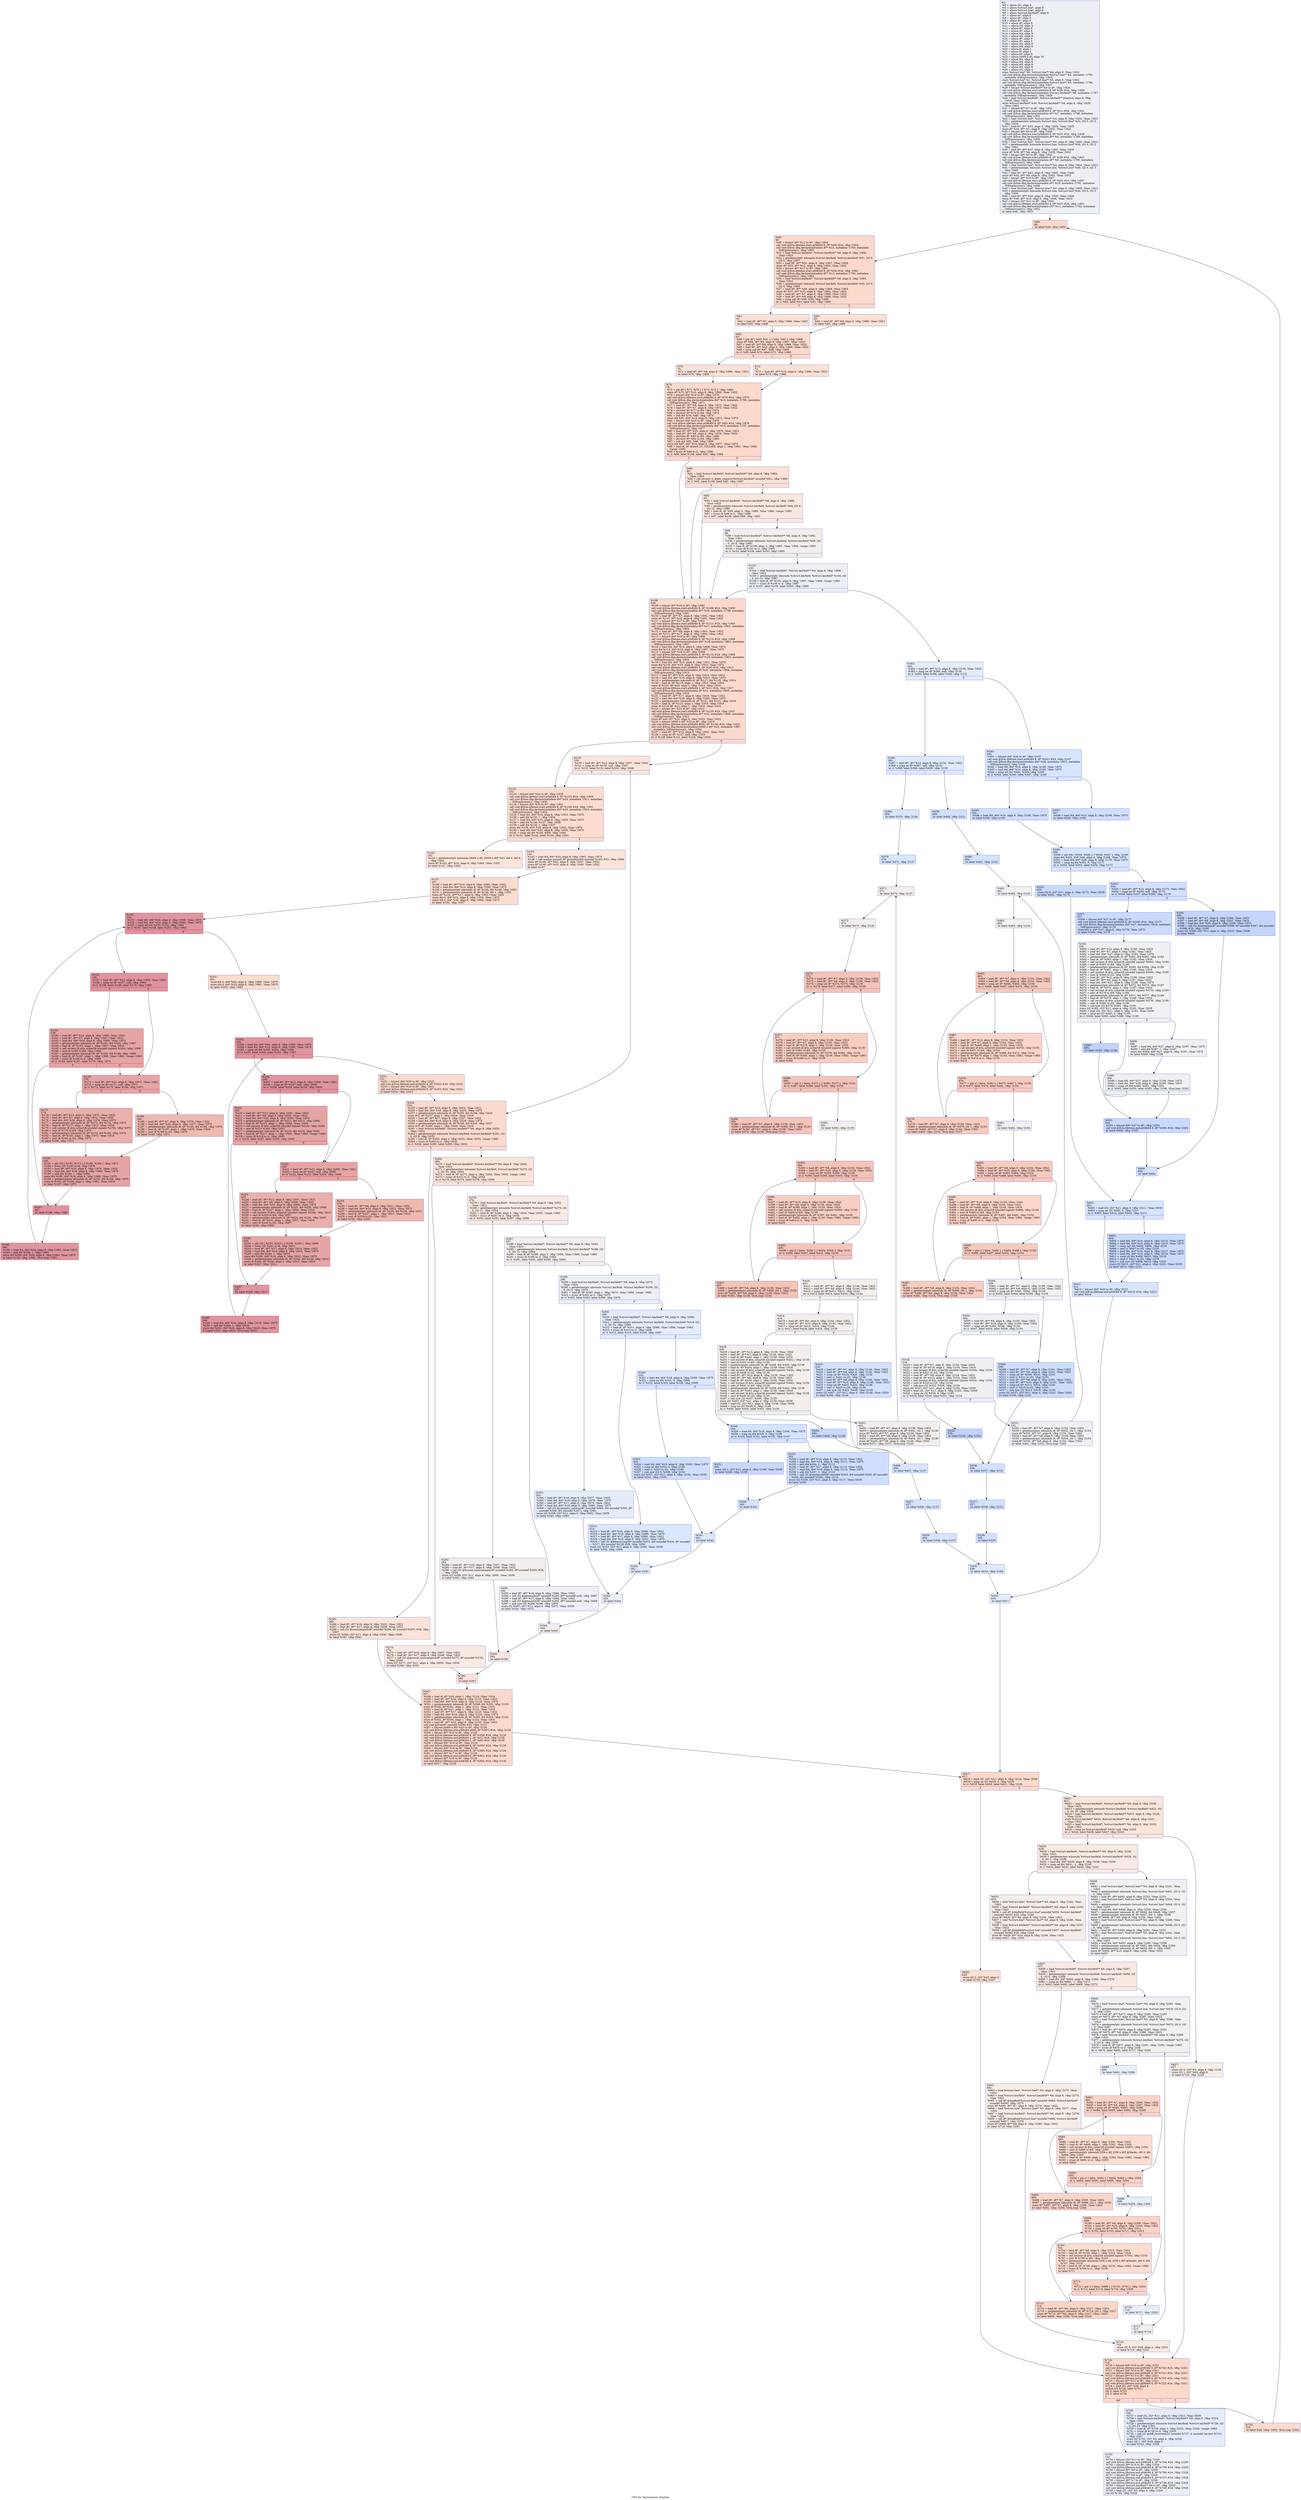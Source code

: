 digraph "CFG for 'keycompare' function" {
	label="CFG for 'keycompare' function";

	Node0x22ec200 [shape=record,color="#3d50c3ff", style=filled, fillcolor="#d4dbe670",label="{%2:\l  %3 = alloca i32, align 4\l  %4 = alloca %struct.line*, align 8\l  %5 = alloca %struct.line*, align 8\l  %6 = alloca %struct.keyfield*, align 8\l  %7 = alloca i8*, align 8\l  %8 = alloca i8*, align 8\l  %9 = alloca i8*, align 8\l  %10 = alloca i8*, align 8\l  %11 = alloca i32, align 4\l  %12 = alloca i8*, align 8\l  %13 = alloca i8*, align 8\l  %14 = alloca i64, align 8\l  %15 = alloca i64, align 8\l  %16 = alloca i8*, align 8\l  %17 = alloca i8*, align 8\l  %18 = alloca i64, align 8\l  %19 = alloca i64, align 8\l  %20 = alloca i8, align 1\l  %21 = alloca i8, align 1\l  %22 = alloca i8*, align 8\l  %23 = alloca [4000 x i8], align 16\l  %24 = alloca i64, align 8\l  %25 = alloca i64, align 8\l  %26 = alloca i64, align 8\l  %27 = alloca i64, align 8\l  %28 = alloca i32, align 4\l  store %struct.line* %0, %struct.line** %4, align 8, !tbaa !1822\l  call void @llvm.dbg.declare(metadata %struct.line** %4, metadata !1785,\l... metadata !DIExpression()), !dbg !1826\l  store %struct.line* %1, %struct.line** %5, align 8, !tbaa !1822\l  call void @llvm.dbg.declare(metadata %struct.line** %5, metadata !1786,\l... metadata !DIExpression()), !dbg !1827\l  %29 = bitcast %struct.keyfield** %6 to i8*, !dbg !1828\l  call void @llvm.lifetime.start.p0i8(i64 8, i8* %29) #24, !dbg !1828\l  call void @llvm.dbg.declare(metadata %struct.keyfield** %6, metadata !1787,\l... metadata !DIExpression()), !dbg !1829\l  %30 = load %struct.keyfield*, %struct.keyfield** @keylist, align 8, !dbg\l... !1830, !tbaa !1822\l  store %struct.keyfield* %30, %struct.keyfield** %6, align 8, !dbg !1829,\l... !tbaa !1822\l  %31 = bitcast i8** %7 to i8*, !dbg !1831\l  call void @llvm.lifetime.start.p0i8(i64 8, i8* %31) #24, !dbg !1831\l  call void @llvm.dbg.declare(metadata i8** %7, metadata !1788, metadata\l... !DIExpression()), !dbg !1832\l  %32 = load %struct.line*, %struct.line** %4, align 8, !dbg !1833, !tbaa !1822\l  %33 = getelementptr inbounds %struct.line, %struct.line* %32, i32 0, i32 2,\l... !dbg !1834\l  %34 = load i8*, i8** %33, align 8, !dbg !1834, !tbaa !1835\l  store i8* %34, i8** %7, align 8, !dbg !1832, !tbaa !1822\l  %35 = bitcast i8** %8 to i8*, !dbg !1838\l  call void @llvm.lifetime.start.p0i8(i64 8, i8* %35) #24, !dbg !1838\l  call void @llvm.dbg.declare(metadata i8** %8, metadata !1789, metadata\l... !DIExpression()), !dbg !1839\l  %36 = load %struct.line*, %struct.line** %5, align 8, !dbg !1840, !tbaa !1822\l  %37 = getelementptr inbounds %struct.line, %struct.line* %36, i32 0, i32 2,\l... !dbg !1841\l  %38 = load i8*, i8** %37, align 8, !dbg !1841, !tbaa !1835\l  store i8* %38, i8** %8, align 8, !dbg !1839, !tbaa !1822\l  %39 = bitcast i8** %9 to i8*, !dbg !1842\l  call void @llvm.lifetime.start.p0i8(i64 8, i8* %39) #24, !dbg !1842\l  call void @llvm.dbg.declare(metadata i8** %9, metadata !1790, metadata\l... !DIExpression()), !dbg !1843\l  %40 = load %struct.line*, %struct.line** %4, align 8, !dbg !1844, !tbaa !1822\l  %41 = getelementptr inbounds %struct.line, %struct.line* %40, i32 0, i32 3,\l... !dbg !1845\l  %42 = load i8*, i8** %41, align 8, !dbg !1845, !tbaa !1846\l  store i8* %42, i8** %9, align 8, !dbg !1843, !tbaa !1822\l  %43 = bitcast i8** %10 to i8*, !dbg !1847\l  call void @llvm.lifetime.start.p0i8(i64 8, i8* %43) #24, !dbg !1847\l  call void @llvm.dbg.declare(metadata i8** %10, metadata !1791, metadata\l... !DIExpression()), !dbg !1848\l  %44 = load %struct.line*, %struct.line** %5, align 8, !dbg !1849, !tbaa !1822\l  %45 = getelementptr inbounds %struct.line, %struct.line* %44, i32 0, i32 3,\l... !dbg !1850\l  %46 = load i8*, i8** %45, align 8, !dbg !1850, !tbaa !1846\l  store i8* %46, i8** %10, align 8, !dbg !1848, !tbaa !1822\l  %47 = bitcast i32* %11 to i8*, !dbg !1851\l  call void @llvm.lifetime.start.p0i8(i64 4, i8* %47) #24, !dbg !1851\l  call void @llvm.dbg.declare(metadata i32* %11, metadata !1792, metadata\l... !DIExpression()), !dbg !1852\l  br label %48, !dbg !1853\l}"];
	Node0x22ec200 -> Node0x22ec740;
	Node0x22ec740 [shape=record,color="#3d50c3ff", style=filled, fillcolor="#f7a88970",label="{%48:\l48:                                               \l  br label %49, !dbg !1853\l}"];
	Node0x22ec740 -> Node0x22ec790;
	Node0x22ec790 [shape=record,color="#3d50c3ff", style=filled, fillcolor="#f7a88970",label="{%49:\l49:                                               \l  %50 = bitcast i8** %12 to i8*, !dbg !1854\l  call void @llvm.lifetime.start.p0i8(i64 8, i8* %50) #24, !dbg !1854\l  call void @llvm.dbg.declare(metadata i8** %12, metadata !1793, metadata\l... !DIExpression()), !dbg !1855\l  %51 = load %struct.keyfield*, %struct.keyfield** %6, align 8, !dbg !1856,\l... !tbaa !1822\l  %52 = getelementptr inbounds %struct.keyfield, %struct.keyfield* %51, i32 0,\l... i32 5, !dbg !1857\l  %53 = load i8*, i8** %52, align 8, !dbg !1857, !tbaa !1858\l  store i8* %53, i8** %12, align 8, !dbg !1855, !tbaa !1822\l  %54 = bitcast i8** %13 to i8*, !dbg !1861\l  call void @llvm.lifetime.start.p0i8(i64 8, i8* %54) #24, !dbg !1861\l  call void @llvm.dbg.declare(metadata i8** %13, metadata !1795, metadata\l... !DIExpression()), !dbg !1862\l  %55 = load %struct.keyfield*, %struct.keyfield** %6, align 8, !dbg !1863,\l... !tbaa !1822\l  %56 = getelementptr inbounds %struct.keyfield, %struct.keyfield* %55, i32 0,\l... i32 4, !dbg !1864\l  %57 = load i8*, i8** %56, align 8, !dbg !1864, !tbaa !1865\l  store i8* %57, i8** %13, align 8, !dbg !1862, !tbaa !1822\l  %58 = load i8*, i8** %7, align 8, !dbg !1866, !tbaa !1822\l  %59 = load i8*, i8** %9, align 8, !dbg !1866, !tbaa !1822\l  %60 = icmp ugt i8* %58, %59, !dbg !1866\l  br i1 %60, label %61, label %63, !dbg !1866\l|{<s0>T|<s1>F}}"];
	Node0x22ec790:s0 -> Node0x22ec7e0;
	Node0x22ec790:s1 -> Node0x22ec830;
	Node0x22ec7e0 [shape=record,color="#3d50c3ff", style=filled, fillcolor="#f7bca170",label="{%61:\l61:                                               \l  %62 = load i8*, i8** %7, align 8, !dbg !1866, !tbaa !1822\l  br label %65, !dbg !1866\l}"];
	Node0x22ec7e0 -> Node0x22ec880;
	Node0x22ec830 [shape=record,color="#3d50c3ff", style=filled, fillcolor="#f7bca170",label="{%63:\l63:                                               \l  %64 = load i8*, i8** %9, align 8, !dbg !1866, !tbaa !1822\l  br label %65, !dbg !1866\l}"];
	Node0x22ec830 -> Node0x22ec880;
	Node0x22ec880 [shape=record,color="#3d50c3ff", style=filled, fillcolor="#f7a88970",label="{%65:\l65:                                               \l  %66 = phi i8* [ %62, %61 ], [ %64, %63 ], !dbg !1866\l  store i8* %66, i8** %9, align 8, !dbg !1867, !tbaa !1822\l  %67 = load i8*, i8** %8, align 8, !dbg !1868, !tbaa !1822\l  %68 = load i8*, i8** %10, align 8, !dbg !1868, !tbaa !1822\l  %69 = icmp ugt i8* %67, %68, !dbg !1868\l  br i1 %69, label %70, label %72, !dbg !1868\l|{<s0>T|<s1>F}}"];
	Node0x22ec880:s0 -> Node0x22ec8d0;
	Node0x22ec880:s1 -> Node0x22ec920;
	Node0x22ec8d0 [shape=record,color="#3d50c3ff", style=filled, fillcolor="#f7bca170",label="{%70:\l70:                                               \l  %71 = load i8*, i8** %8, align 8, !dbg !1868, !tbaa !1822\l  br label %74, !dbg !1868\l}"];
	Node0x22ec8d0 -> Node0x22ec970;
	Node0x22ec920 [shape=record,color="#3d50c3ff", style=filled, fillcolor="#f7bca170",label="{%72:\l72:                                               \l  %73 = load i8*, i8** %10, align 8, !dbg !1868, !tbaa !1822\l  br label %74, !dbg !1868\l}"];
	Node0x22ec920 -> Node0x22ec970;
	Node0x22ec970 [shape=record,color="#3d50c3ff", style=filled, fillcolor="#f7a88970",label="{%74:\l74:                                               \l  %75 = phi i8* [ %71, %70 ], [ %73, %72 ], !dbg !1868\l  store i8* %75, i8** %10, align 8, !dbg !1869, !tbaa !1822\l  %76 = bitcast i64* %14 to i8*, !dbg !1870\l  call void @llvm.lifetime.start.p0i8(i64 8, i8* %76) #24, !dbg !1870\l  call void @llvm.dbg.declare(metadata i64* %14, metadata !1796, metadata\l... !DIExpression()), !dbg !1871\l  %77 = load i8*, i8** %9, align 8, !dbg !1872, !tbaa !1822\l  %78 = load i8*, i8** %7, align 8, !dbg !1873, !tbaa !1822\l  %79 = ptrtoint i8* %77 to i64, !dbg !1874\l  %80 = ptrtoint i8* %78 to i64, !dbg !1874\l  %81 = sub i64 %79, %80, !dbg !1874\l  store i64 %81, i64* %14, align 8, !dbg !1871, !tbaa !1875\l  %82 = bitcast i64* %15 to i8*, !dbg !1876\l  call void @llvm.lifetime.start.p0i8(i64 8, i8* %82) #24, !dbg !1876\l  call void @llvm.dbg.declare(metadata i64* %15, metadata !1797, metadata\l... !DIExpression()), !dbg !1877\l  %83 = load i8*, i8** %10, align 8, !dbg !1878, !tbaa !1822\l  %84 = load i8*, i8** %8, align 8, !dbg !1879, !tbaa !1822\l  %85 = ptrtoint i8* %83 to i64, !dbg !1880\l  %86 = ptrtoint i8* %84 to i64, !dbg !1880\l  %87 = sub i64 %85, %86, !dbg !1880\l  store i64 %87, i64* %15, align 8, !dbg !1877, !tbaa !1875\l  %88 = load i8, i8* @hard_LC_COLLATE, align 1, !dbg !1881, !tbaa !1882,\l... !range !1883\l  %89 = trunc i8 %88 to i1, !dbg !1881\l  br i1 %89, label %108, label %90, !dbg !1884\l|{<s0>T|<s1>F}}"];
	Node0x22ec970:s0 -> Node0x22ecb00;
	Node0x22ec970:s1 -> Node0x22ec9c0;
	Node0x22ec9c0 [shape=record,color="#3d50c3ff", style=filled, fillcolor="#f7bca170",label="{%90:\l90:                                               \l  %91 = load %struct.keyfield*, %struct.keyfield** %6, align 8, !dbg !1885,\l... !tbaa !1822\l  %92 = call zeroext i1 @key_numeric(%struct.keyfield* noundef %91), !dbg !1886\l  br i1 %92, label %108, label %93, !dbg !1887\l|{<s0>T|<s1>F}}"];
	Node0x22ec9c0:s0 -> Node0x22ecb00;
	Node0x22ec9c0:s1 -> Node0x22eca10;
	Node0x22eca10 [shape=record,color="#3d50c3ff", style=filled, fillcolor="#f1ccb870",label="{%93:\l93:                                               \l  %94 = load %struct.keyfield*, %struct.keyfield** %6, align 8, !dbg !1888,\l... !tbaa !1822\l  %95 = getelementptr inbounds %struct.keyfield, %struct.keyfield* %94, i32 0,\l... i32 12, !dbg !1889\l  %96 = load i8, i8* %95, align 2, !dbg !1889, !tbaa !1890, !range !1883\l  %97 = trunc i8 %96 to i1, !dbg !1889\l  br i1 %97, label %108, label %98, !dbg !1891\l|{<s0>T|<s1>F}}"];
	Node0x22eca10:s0 -> Node0x22ecb00;
	Node0x22eca10:s1 -> Node0x22eca60;
	Node0x22eca60 [shape=record,color="#3d50c3ff", style=filled, fillcolor="#e5d8d170",label="{%98:\l98:                                               \l  %99 = load %struct.keyfield*, %struct.keyfield** %6, align 8, !dbg !1892,\l... !tbaa !1822\l  %100 = getelementptr inbounds %struct.keyfield, %struct.keyfield* %99, i32\l... 0, i32 9, !dbg !1893\l  %101 = load i8, i8* %100, align 1, !dbg !1893, !tbaa !1894, !range !1883\l  %102 = trunc i8 %101 to i1, !dbg !1893\l  br i1 %102, label %108, label %103, !dbg !1895\l|{<s0>T|<s1>F}}"];
	Node0x22eca60:s0 -> Node0x22ecb00;
	Node0x22eca60:s1 -> Node0x22ecab0;
	Node0x22ecab0 [shape=record,color="#3d50c3ff", style=filled, fillcolor="#d6dce470",label="{%103:\l103:                                              \l  %104 = load %struct.keyfield*, %struct.keyfield** %6, align 8, !dbg !1896,\l... !tbaa !1822\l  %105 = getelementptr inbounds %struct.keyfield, %struct.keyfield* %104, i32\l... 0, i32 14, !dbg !1897\l  %106 = load i8, i8* %105, align 8, !dbg !1897, !tbaa !1898, !range !1883\l  %107 = trunc i8 %106 to i1, !dbg !1897\l  br i1 %107, label %108, label %363, !dbg !1899\l|{<s0>T|<s1>F}}"];
	Node0x22ecab0:s0 -> Node0x22ecb00;
	Node0x22ecab0:s1 -> Node0x22edaf0;
	Node0x22ecb00 [shape=record,color="#3d50c3ff", style=filled, fillcolor="#f7ac8e70",label="{%108:\l108:                                              \l  %109 = bitcast i8** %16 to i8*, !dbg !1900\l  call void @llvm.lifetime.start.p0i8(i64 8, i8* %109) #24, !dbg !1900\l  call void @llvm.dbg.declare(metadata i8** %16, metadata !1798, metadata\l... !DIExpression()), !dbg !1901\l  %110 = load i8*, i8** %7, align 8, !dbg !1902, !tbaa !1822\l  store i8* %110, i8** %16, align 8, !dbg !1901, !tbaa !1822\l  %111 = bitcast i8** %17 to i8*, !dbg !1903\l  call void @llvm.lifetime.start.p0i8(i64 8, i8* %111) #24, !dbg !1903\l  call void @llvm.dbg.declare(metadata i8** %17, metadata !1801, metadata\l... !DIExpression()), !dbg !1904\l  %112 = load i8*, i8** %8, align 8, !dbg !1905, !tbaa !1822\l  store i8* %112, i8** %17, align 8, !dbg !1904, !tbaa !1822\l  %113 = bitcast i64* %18 to i8*, !dbg !1906\l  call void @llvm.lifetime.start.p0i8(i64 8, i8* %113) #24, !dbg !1906\l  call void @llvm.dbg.declare(metadata i64* %18, metadata !1802, metadata\l... !DIExpression()), !dbg !1907\l  %114 = load i64, i64* %14, align 8, !dbg !1908, !tbaa !1875\l  store i64 %114, i64* %18, align 8, !dbg !1907, !tbaa !1875\l  %115 = bitcast i64* %19 to i8*, !dbg !1909\l  call void @llvm.lifetime.start.p0i8(i64 8, i8* %115) #24, !dbg !1909\l  call void @llvm.dbg.declare(metadata i64* %19, metadata !1803, metadata\l... !DIExpression()), !dbg !1910\l  %116 = load i64, i64* %15, align 8, !dbg !1911, !tbaa !1875\l  store i64 %116, i64* %19, align 8, !dbg !1910, !tbaa !1875\l  call void @llvm.lifetime.start.p0i8(i64 1, i8* %20) #24, !dbg !1912\l  call void @llvm.dbg.declare(metadata i8* %20, metadata !1804, metadata\l... !DIExpression()), !dbg !1913\l  %117 = load i8*, i8** %16, align 8, !dbg !1914, !tbaa !1822\l  %118 = load i64, i64* %18, align 8, !dbg !1915, !tbaa !1875\l  %119 = getelementptr inbounds i8, i8* %117, i64 %118, !dbg !1914\l  %120 = load i8, i8* %119, align 1, !dbg !1914, !tbaa !1916\l  store i8 %120, i8* %20, align 1, !dbg !1913, !tbaa !1916\l  call void @llvm.lifetime.start.p0i8(i64 1, i8* %21) #24, !dbg !1917\l  call void @llvm.dbg.declare(metadata i8* %21, metadata !1805, metadata\l... !DIExpression()), !dbg !1918\l  %121 = load i8*, i8** %17, align 8, !dbg !1919, !tbaa !1822\l  %122 = load i64, i64* %19, align 8, !dbg !1920, !tbaa !1875\l  %123 = getelementptr inbounds i8, i8* %121, i64 %122, !dbg !1919\l  %124 = load i8, i8* %123, align 1, !dbg !1919, !tbaa !1916\l  store i8 %124, i8* %21, align 1, !dbg !1918, !tbaa !1916\l  %125 = bitcast i8** %22 to i8*, !dbg !1921\l  call void @llvm.lifetime.start.p0i8(i64 8, i8* %125) #24, !dbg !1921\l  call void @llvm.dbg.declare(metadata i8** %22, metadata !1806, metadata\l... !DIExpression()), !dbg !1922\l  store i8* null, i8** %22, align 8, !dbg !1922, !tbaa !1822\l  %126 = bitcast [4000 x i8]* %23 to i8*, !dbg !1923\l  call void @llvm.lifetime.start.p0i8(i64 4000, i8* %126) #24, !dbg !1923\l  call void @llvm.dbg.declare(metadata [4000 x i8]* %23, metadata !1807,\l... metadata !DIExpression()), !dbg !1924\l  %127 = load i8*, i8** %13, align 8, !dbg !1925, !tbaa !1822\l  %128 = icmp ne i8* %127, null, !dbg !1925\l  br i1 %128, label %132, label %129, !dbg !1926\l|{<s0>T|<s1>F}}"];
	Node0x22ecb00:s0 -> Node0x22ecba0;
	Node0x22ecb00:s1 -> Node0x22ecb50;
	Node0x22ecb50 [shape=record,color="#3d50c3ff", style=filled, fillcolor="#f4c5ad70",label="{%129:\l129:                                              \l  %130 = load i8*, i8** %12, align 8, !dbg !1927, !tbaa !1822\l  %131 = icmp ne i8* %130, null, !dbg !1927\l  br i1 %131, label %132, label %254, !dbg !1928\l|{<s0>T|<s1>F}}"];
	Node0x22ecb50:s0 -> Node0x22ecba0;
	Node0x22ecb50:s1 -> Node0x22ed320;
	Node0x22ecba0 [shape=record,color="#3d50c3ff", style=filled, fillcolor="#f7af9170",label="{%132:\l132:                                              \l  %133 = bitcast i64* %24 to i8*, !dbg !1929\l  call void @llvm.lifetime.start.p0i8(i64 8, i8* %133) #24, !dbg !1929\l  call void @llvm.dbg.declare(metadata i64* %24, metadata !1811, metadata\l... !DIExpression()), !dbg !1930\l  %134 = bitcast i64* %25 to i8*, !dbg !1931\l  call void @llvm.lifetime.start.p0i8(i64 8, i8* %134) #24, !dbg !1931\l  call void @llvm.dbg.declare(metadata i64* %25, metadata !1814, metadata\l... !DIExpression()), !dbg !1932\l  %135 = load i64, i64* %14, align 8, !dbg !1933, !tbaa !1875\l  %136 = add i64 %135, 1, !dbg !1934\l  %137 = load i64, i64* %15, align 8, !dbg !1935, !tbaa !1875\l  %138 = add i64 %136, %137, !dbg !1936\l  %139 = add i64 %138, 1, !dbg !1937\l  store i64 %139, i64* %25, align 8, !dbg !1932, !tbaa !1875\l  %140 = load i64, i64* %25, align 8, !dbg !1938, !tbaa !1875\l  %141 = icmp ule i64 %140, 4000, !dbg !1940\l  br i1 %141, label %142, label %144, !dbg !1941\l|{<s0>T|<s1>F}}"];
	Node0x22ecba0:s0 -> Node0x22ecbf0;
	Node0x22ecba0:s1 -> Node0x22ecc40;
	Node0x22ecbf0 [shape=record,color="#3d50c3ff", style=filled, fillcolor="#f5c1a970",label="{%142:\l142:                                              \l  %143 = getelementptr inbounds [4000 x i8], [4000 x i8]* %23, i64 0, i64 0,\l... !dbg !1942\l  store i8* %143, i8** %16, align 8, !dbg !1943, !tbaa !1822\l  br label %147, !dbg !1944\l}"];
	Node0x22ecbf0 -> Node0x22ecc90;
	Node0x22ecc40 [shape=record,color="#3d50c3ff", style=filled, fillcolor="#f5c1a970",label="{%144:\l144:                                              \l  %145 = load i64, i64* %25, align 8, !dbg !1945, !tbaa !1875\l  %146 = call noalias nonnull i8* @xmalloc(i64 noundef %145) #25, !dbg !1946\l  store i8* %146, i8** %22, align 8, !dbg !1947, !tbaa !1822\l  store i8* %146, i8** %16, align 8, !dbg !1948, !tbaa !1822\l  br label %147\l}"];
	Node0x22ecc40 -> Node0x22ecc90;
	Node0x22ecc90 [shape=record,color="#3d50c3ff", style=filled, fillcolor="#f7af9170",label="{%147:\l147:                                              \l  %148 = load i8*, i8** %16, align 8, !dbg !1949, !tbaa !1822\l  %149 = load i64, i64* %14, align 8, !dbg !1950, !tbaa !1875\l  %150 = getelementptr inbounds i8, i8* %148, i64 %149, !dbg !1951\l  %151 = getelementptr inbounds i8, i8* %150, i64 1, !dbg !1952\l  store i8* %151, i8** %17, align 8, !dbg !1953, !tbaa !1822\l  store i64 0, i64* %24, align 8, !dbg !1954, !tbaa !1875\l  store i64 0, i64* %18, align 8, !dbg !1956, !tbaa !1875\l  br label %152, !dbg !1957\l}"];
	Node0x22ecc90 -> Node0x22ecce0;
	Node0x22ecce0 [shape=record,color="#b70d28ff", style=filled, fillcolor="#b70d2870",label="{%152:\l152:                                              \l  %153 = load i64, i64* %24, align 8, !dbg !1958, !tbaa !1875\l  %154 = load i64, i64* %14, align 8, !dbg !1960, !tbaa !1875\l  %155 = icmp ult i64 %153, %154, !dbg !1961\l  br i1 %155, label %156, label %201, !dbg !1962\l|{<s0>T|<s1>F}}"];
	Node0x22ecce0:s0 -> Node0x22ecd30;
	Node0x22ecce0:s1 -> Node0x22ecfb0;
	Node0x22ecd30 [shape=record,color="#b70d28ff", style=filled, fillcolor="#b70d2870",label="{%156:\l156:                                              \l  %157 = load i8*, i8** %13, align 8, !dbg !1963, !tbaa !1822\l  %158 = icmp ne i8* %157, null, !dbg !1963\l  br i1 %158, label %159, label %170, !dbg !1965\l|{<s0>T|<s1>F}}"];
	Node0x22ecd30:s0 -> Node0x22ecd80;
	Node0x22ecd30:s1 -> Node0x22ecdd0;
	Node0x22ecd80 [shape=record,color="#b70d28ff", style=filled, fillcolor="#c5333470",label="{%159:\l159:                                              \l  %160 = load i8*, i8** %13, align 8, !dbg !1966, !tbaa !1822\l  %161 = load i8*, i8** %7, align 8, !dbg !1967, !tbaa !1822\l  %162 = load i64, i64* %24, align 8, !dbg !1968, !tbaa !1875\l  %163 = getelementptr inbounds i8, i8* %161, i64 %162, !dbg !1967\l  %164 = load i8, i8* %163, align 1, !dbg !1967, !tbaa !1916\l  %165 = call zeroext i8 @to_uchar(i8 noundef signext %164), !dbg !1969\l  %166 = zext i8 %165 to i64, !dbg !1966\l  %167 = getelementptr inbounds i8, i8* %160, i64 %166, !dbg !1966\l  %168 = load i8, i8* %167, align 1, !dbg !1966, !tbaa !1882, !range !1883\l  %169 = trunc i8 %168 to i1, !dbg !1966\l  br i1 %169, label %197, label %170, !dbg !1970\l|{<s0>T|<s1>F}}"];
	Node0x22ecd80:s0 -> Node0x22ecf10;
	Node0x22ecd80:s1 -> Node0x22ecdd0;
	Node0x22ecdd0 [shape=record,color="#b70d28ff", style=filled, fillcolor="#c5333470",label="{%170:\l170:                                              \l  %171 = load i8*, i8** %12, align 8, !dbg !1971, !tbaa !1822\l  %172 = icmp ne i8* %171, null, !dbg !1971\l  br i1 %172, label %173, label %184, !dbg !1971\l|{<s0>T|<s1>F}}"];
	Node0x22ecdd0:s0 -> Node0x22ece20;
	Node0x22ecdd0:s1 -> Node0x22ece70;
	Node0x22ece20 [shape=record,color="#3d50c3ff", style=filled, fillcolor="#d24b4070",label="{%173:\l173:                                              \l  %174 = load i8*, i8** %12, align 8, !dbg !1972, !tbaa !1822\l  %175 = load i8*, i8** %7, align 8, !dbg !1973, !tbaa !1822\l  %176 = load i64, i64* %24, align 8, !dbg !1974, !tbaa !1875\l  %177 = getelementptr inbounds i8, i8* %175, i64 %176, !dbg !1973\l  %178 = load i8, i8* %177, align 1, !dbg !1973, !tbaa !1916\l  %179 = call zeroext i8 @to_uchar(i8 noundef signext %178), !dbg !1975\l  %180 = zext i8 %179 to i64, !dbg !1972\l  %181 = getelementptr inbounds i8, i8* %174, i64 %180, !dbg !1972\l  %182 = load i8, i8* %181, align 1, !dbg !1972, !tbaa !1916\l  %183 = sext i8 %182 to i32, !dbg !1972\l  br label %190, !dbg !1971\l}"];
	Node0x22ece20 -> Node0x22ecec0;
	Node0x22ece70 [shape=record,color="#3d50c3ff", style=filled, fillcolor="#de614d70",label="{%184:\l184:                                              \l  %185 = load i8*, i8** %7, align 8, !dbg !1976, !tbaa !1822\l  %186 = load i64, i64* %24, align 8, !dbg !1977, !tbaa !1875\l  %187 = getelementptr inbounds i8, i8* %185, i64 %186, !dbg !1976\l  %188 = load i8, i8* %187, align 1, !dbg !1976, !tbaa !1916\l  %189 = sext i8 %188 to i32, !dbg !1976\l  br label %190, !dbg !1971\l}"];
	Node0x22ece70 -> Node0x22ecec0;
	Node0x22ecec0 [shape=record,color="#b70d28ff", style=filled, fillcolor="#c5333470",label="{%190:\l190:                                              \l  %191 = phi i32 [ %183, %173 ], [ %189, %184 ], !dbg !1971\l  %192 = trunc i32 %191 to i8, !dbg !1978\l  %193 = load i8*, i8** %16, align 8, !dbg !1979, !tbaa !1822\l  %194 = load i64, i64* %18, align 8, !dbg !1980, !tbaa !1875\l  %195 = add i64 %194, 1, !dbg !1980\l  store i64 %195, i64* %18, align 8, !dbg !1980, !tbaa !1875\l  %196 = getelementptr inbounds i8, i8* %193, i64 %194, !dbg !1979\l  store i8 %192, i8* %196, align 1, !dbg !1981, !tbaa !1916\l  br label %197, !dbg !1979\l}"];
	Node0x22ecec0 -> Node0x22ecf10;
	Node0x22ecf10 [shape=record,color="#b70d28ff", style=filled, fillcolor="#b70d2870",label="{%197:\l197:                                              \l  br label %198, !dbg !1982\l}"];
	Node0x22ecf10 -> Node0x22ecf60;
	Node0x22ecf60 [shape=record,color="#b70d28ff", style=filled, fillcolor="#b70d2870",label="{%198:\l198:                                              \l  %199 = load i64, i64* %24, align 8, !dbg !1983, !tbaa !1875\l  %200 = add i64 %199, 1, !dbg !1983\l  store i64 %200, i64* %24, align 8, !dbg !1983, !tbaa !1875\l  br label %152, !dbg !1984, !llvm.loop !1985\l}"];
	Node0x22ecf60 -> Node0x22ecce0;
	Node0x22ecfb0 [shape=record,color="#3d50c3ff", style=filled, fillcolor="#f7af9170",label="{%201:\l201:                                              \l  store i64 0, i64* %24, align 8, !dbg !1989, !tbaa !1875\l  store i64 0, i64* %19, align 8, !dbg !1991, !tbaa !1875\l  br label %202, !dbg !1992\l}"];
	Node0x22ecfb0 -> Node0x22ed000;
	Node0x22ed000 [shape=record,color="#b70d28ff", style=filled, fillcolor="#b70d2870",label="{%202:\l202:                                              \l  %203 = load i64, i64* %24, align 8, !dbg !1993, !tbaa !1875\l  %204 = load i64, i64* %15, align 8, !dbg !1995, !tbaa !1875\l  %205 = icmp ult i64 %203, %204, !dbg !1996\l  br i1 %205, label %206, label %251, !dbg !1997\l|{<s0>T|<s1>F}}"];
	Node0x22ed000:s0 -> Node0x22ed050;
	Node0x22ed000:s1 -> Node0x22ed2d0;
	Node0x22ed050 [shape=record,color="#b70d28ff", style=filled, fillcolor="#b70d2870",label="{%206:\l206:                                              \l  %207 = load i8*, i8** %13, align 8, !dbg !1998, !tbaa !1822\l  %208 = icmp ne i8* %207, null, !dbg !1998\l  br i1 %208, label %209, label %220, !dbg !2000\l|{<s0>T|<s1>F}}"];
	Node0x22ed050:s0 -> Node0x22ed0a0;
	Node0x22ed050:s1 -> Node0x22ed0f0;
	Node0x22ed0a0 [shape=record,color="#b70d28ff", style=filled, fillcolor="#c5333470",label="{%209:\l209:                                              \l  %210 = load i8*, i8** %13, align 8, !dbg !2001, !tbaa !1822\l  %211 = load i8*, i8** %8, align 8, !dbg !2002, !tbaa !1822\l  %212 = load i64, i64* %24, align 8, !dbg !2003, !tbaa !1875\l  %213 = getelementptr inbounds i8, i8* %211, i64 %212, !dbg !2002\l  %214 = load i8, i8* %213, align 1, !dbg !2002, !tbaa !1916\l  %215 = call zeroext i8 @to_uchar(i8 noundef signext %214), !dbg !2004\l  %216 = zext i8 %215 to i64, !dbg !2001\l  %217 = getelementptr inbounds i8, i8* %210, i64 %216, !dbg !2001\l  %218 = load i8, i8* %217, align 1, !dbg !2001, !tbaa !1882, !range !1883\l  %219 = trunc i8 %218 to i1, !dbg !2001\l  br i1 %219, label %247, label %220, !dbg !2005\l|{<s0>T|<s1>F}}"];
	Node0x22ed0a0:s0 -> Node0x22ed230;
	Node0x22ed0a0:s1 -> Node0x22ed0f0;
	Node0x22ed0f0 [shape=record,color="#b70d28ff", style=filled, fillcolor="#c5333470",label="{%220:\l220:                                              \l  %221 = load i8*, i8** %12, align 8, !dbg !2006, !tbaa !1822\l  %222 = icmp ne i8* %221, null, !dbg !2006\l  br i1 %222, label %223, label %234, !dbg !2006\l|{<s0>T|<s1>F}}"];
	Node0x22ed0f0:s0 -> Node0x22ed140;
	Node0x22ed0f0:s1 -> Node0x22ed190;
	Node0x22ed140 [shape=record,color="#3d50c3ff", style=filled, fillcolor="#d24b4070",label="{%223:\l223:                                              \l  %224 = load i8*, i8** %12, align 8, !dbg !2007, !tbaa !1822\l  %225 = load i8*, i8** %8, align 8, !dbg !2008, !tbaa !1822\l  %226 = load i64, i64* %24, align 8, !dbg !2009, !tbaa !1875\l  %227 = getelementptr inbounds i8, i8* %225, i64 %226, !dbg !2008\l  %228 = load i8, i8* %227, align 1, !dbg !2008, !tbaa !1916\l  %229 = call zeroext i8 @to_uchar(i8 noundef signext %228), !dbg !2010\l  %230 = zext i8 %229 to i64, !dbg !2007\l  %231 = getelementptr inbounds i8, i8* %224, i64 %230, !dbg !2007\l  %232 = load i8, i8* %231, align 1, !dbg !2007, !tbaa !1916\l  %233 = sext i8 %232 to i32, !dbg !2007\l  br label %240, !dbg !2006\l}"];
	Node0x22ed140 -> Node0x22ed1e0;
	Node0x22ed190 [shape=record,color="#3d50c3ff", style=filled, fillcolor="#de614d70",label="{%234:\l234:                                              \l  %235 = load i8*, i8** %8, align 8, !dbg !2011, !tbaa !1822\l  %236 = load i64, i64* %24, align 8, !dbg !2012, !tbaa !1875\l  %237 = getelementptr inbounds i8, i8* %235, i64 %236, !dbg !2011\l  %238 = load i8, i8* %237, align 1, !dbg !2011, !tbaa !1916\l  %239 = sext i8 %238 to i32, !dbg !2011\l  br label %240, !dbg !2006\l}"];
	Node0x22ed190 -> Node0x22ed1e0;
	Node0x22ed1e0 [shape=record,color="#b70d28ff", style=filled, fillcolor="#c5333470",label="{%240:\l240:                                              \l  %241 = phi i32 [ %233, %223 ], [ %239, %234 ], !dbg !2006\l  %242 = trunc i32 %241 to i8, !dbg !2013\l  %243 = load i8*, i8** %17, align 8, !dbg !2014, !tbaa !1822\l  %244 = load i64, i64* %19, align 8, !dbg !2015, !tbaa !1875\l  %245 = add i64 %244, 1, !dbg !2015\l  store i64 %245, i64* %19, align 8, !dbg !2015, !tbaa !1875\l  %246 = getelementptr inbounds i8, i8* %243, i64 %244, !dbg !2014\l  store i8 %242, i8* %246, align 1, !dbg !2016, !tbaa !1916\l  br label %247, !dbg !2014\l}"];
	Node0x22ed1e0 -> Node0x22ed230;
	Node0x22ed230 [shape=record,color="#b70d28ff", style=filled, fillcolor="#b70d2870",label="{%247:\l247:                                              \l  br label %248, !dbg !2017\l}"];
	Node0x22ed230 -> Node0x22ed280;
	Node0x22ed280 [shape=record,color="#b70d28ff", style=filled, fillcolor="#b70d2870",label="{%248:\l248:                                              \l  %249 = load i64, i64* %24, align 8, !dbg !2018, !tbaa !1875\l  %250 = add i64 %249, 1, !dbg !2018\l  store i64 %250, i64* %24, align 8, !dbg !2018, !tbaa !1875\l  br label %202, !dbg !2019, !llvm.loop !2020\l}"];
	Node0x22ed280 -> Node0x22ed000;
	Node0x22ed2d0 [shape=record,color="#3d50c3ff", style=filled, fillcolor="#f7af9170",label="{%251:\l251:                                              \l  %252 = bitcast i64* %25 to i8*, !dbg !2022\l  call void @llvm.lifetime.end.p0i8(i64 8, i8* %252) #24, !dbg !2022\l  %253 = bitcast i64* %24 to i8*, !dbg !2022\l  call void @llvm.lifetime.end.p0i8(i64 8, i8* %253) #24, !dbg !2022\l  br label %254, !dbg !2023\l}"];
	Node0x22ed2d0 -> Node0x22ed320;
	Node0x22ed320 [shape=record,color="#3d50c3ff", style=filled, fillcolor="#f7ac8e70",label="{%254:\l254:                                              \l  %255 = load i8*, i8** %16, align 8, !dbg !2024, !tbaa !1822\l  %256 = load i64, i64* %18, align 8, !dbg !2025, !tbaa !1875\l  %257 = getelementptr inbounds i8, i8* %255, i64 %256, !dbg !2024\l  store i8 0, i8* %257, align 1, !dbg !2026, !tbaa !1916\l  %258 = load i8*, i8** %17, align 8, !dbg !2027, !tbaa !1822\l  %259 = load i64, i64* %19, align 8, !dbg !2028, !tbaa !1875\l  %260 = getelementptr inbounds i8, i8* %258, i64 %259, !dbg !2027\l  store i8 0, i8* %260, align 1, !dbg !2029, !tbaa !1916\l  %261 = load %struct.keyfield*, %struct.keyfield** %6, align 8, !dbg !2030,\l... !tbaa !1822\l  %262 = getelementptr inbounds %struct.keyfield, %struct.keyfield* %261, i32\l... 0, i32 8, !dbg !2032\l  %263 = load i8, i8* %262, align 2, !dbg !2032, !tbaa !2033, !range !1883\l  %264 = trunc i8 %263 to i1, !dbg !2032\l  br i1 %264, label %265, label %269, !dbg !2034\l|{<s0>T|<s1>F}}"];
	Node0x22ed320:s0 -> Node0x22ed370;
	Node0x22ed320:s1 -> Node0x22ed3c0;
	Node0x22ed370 [shape=record,color="#3d50c3ff", style=filled, fillcolor="#f6bfa670",label="{%265:\l265:                                              \l  %266 = load i8*, i8** %16, align 8, !dbg !2035, !tbaa !1822\l  %267 = load i8*, i8** %17, align 8, !dbg !2036, !tbaa !1822\l  %268 = call i32 @numcompare(i8* noundef %266, i8* noundef %267) #26, !dbg\l... !2037\l  store i32 %268, i32* %11, align 4, !dbg !2038, !tbaa !2039\l  br label %347, !dbg !2041\l}"];
	Node0x22ed370 -> Node0x22edaa0;
	Node0x22ed3c0 [shape=record,color="#3d50c3ff", style=filled, fillcolor="#f6bfa670",label="{%269:\l269:                                              \l  %270 = load %struct.keyfield*, %struct.keyfield** %6, align 8, !dbg !2042,\l... !tbaa !1822\l  %271 = getelementptr inbounds %struct.keyfield, %struct.keyfield* %270, i32\l... 0, i32 10, !dbg !2044\l  %272 = load i8, i8* %271, align 4, !dbg !2044, !tbaa !2045, !range !1883\l  %273 = trunc i8 %272 to i1, !dbg !2044\l  br i1 %273, label %274, label %278, !dbg !2046\l|{<s0>T|<s1>F}}"];
	Node0x22ed3c0:s0 -> Node0x22ed410;
	Node0x22ed3c0:s1 -> Node0x22ed460;
	Node0x22ed410 [shape=record,color="#3d50c3ff", style=filled, fillcolor="#efcebd70",label="{%274:\l274:                                              \l  %275 = load i8*, i8** %16, align 8, !dbg !2047, !tbaa !1822\l  %276 = load i8*, i8** %17, align 8, !dbg !2048, !tbaa !1822\l  %277 = call i32 @general_numcompare(i8* noundef %275, i8* noundef %276),\l... !dbg !2049\l  store i32 %277, i32* %11, align 4, !dbg !2050, !tbaa !2039\l  br label %346, !dbg !2051\l}"];
	Node0x22ed410 -> Node0x22eda50;
	Node0x22ed460 [shape=record,color="#3d50c3ff", style=filled, fillcolor="#efcebd70",label="{%278:\l278:                                              \l  %279 = load %struct.keyfield*, %struct.keyfield** %6, align 8, !dbg !2052,\l... !tbaa !1822\l  %280 = getelementptr inbounds %struct.keyfield, %struct.keyfield* %279, i32\l... 0, i32 11, !dbg !2054\l  %281 = load i8, i8* %280, align 1, !dbg !2054, !tbaa !2055, !range !1883\l  %282 = trunc i8 %281 to i1, !dbg !2054\l  br i1 %282, label %283, label %287, !dbg !2056\l|{<s0>T|<s1>F}}"];
	Node0x22ed460:s0 -> Node0x22ed4b0;
	Node0x22ed460:s1 -> Node0x22ed500;
	Node0x22ed4b0 [shape=record,color="#3d50c3ff", style=filled, fillcolor="#e3d9d370",label="{%283:\l283:                                              \l  %284 = load i8*, i8** %16, align 8, !dbg !2057, !tbaa !1822\l  %285 = load i8*, i8** %17, align 8, !dbg !2058, !tbaa !1822\l  %286 = call i32 @human_numcompare(i8* noundef %284, i8* noundef %285) #26,\l... !dbg !2059\l  store i32 %286, i32* %11, align 4, !dbg !2060, !tbaa !2039\l  br label %345, !dbg !2061\l}"];
	Node0x22ed4b0 -> Node0x22eda00;
	Node0x22ed500 [shape=record,color="#3d50c3ff", style=filled, fillcolor="#e3d9d370",label="{%287:\l287:                                              \l  %288 = load %struct.keyfield*, %struct.keyfield** %6, align 8, !dbg !2062,\l... !tbaa !1822\l  %289 = getelementptr inbounds %struct.keyfield, %struct.keyfield* %288, i32\l... 0, i32 12, !dbg !2064\l  %290 = load i8, i8* %289, align 2, !dbg !2064, !tbaa !1890, !range !1883\l  %291 = trunc i8 %290 to i1, !dbg !2064\l  br i1 %291, label %292, label %298, !dbg !2065\l|{<s0>T|<s1>F}}"];
	Node0x22ed500:s0 -> Node0x22ed550;
	Node0x22ed500:s1 -> Node0x22ed5a0;
	Node0x22ed550 [shape=record,color="#3d50c3ff", style=filled, fillcolor="#d4dbe670",label="{%292:\l292:                                              \l  %293 = load i8*, i8** %16, align 8, !dbg !2066, !tbaa !1822\l  %294 = call i32 @getmonth(i8* noundef %293, i8** noundef null), !dbg !2067\l  %295 = load i8*, i8** %17, align 8, !dbg !2068, !tbaa !1822\l  %296 = call i32 @getmonth(i8* noundef %295, i8** noundef null), !dbg !2069\l  %297 = sub nsw i32 %294, %296, !dbg !2070\l  store i32 %297, i32* %11, align 4, !dbg !2071, !tbaa !2039\l  br label %344, !dbg !2072\l}"];
	Node0x22ed550 -> Node0x22ed9b0;
	Node0x22ed5a0 [shape=record,color="#3d50c3ff", style=filled, fillcolor="#d4dbe670",label="{%298:\l298:                                              \l  %299 = load %struct.keyfield*, %struct.keyfield** %6, align 8, !dbg !2073,\l... !tbaa !1822\l  %300 = getelementptr inbounds %struct.keyfield, %struct.keyfield* %299, i32\l... 0, i32 9, !dbg !2075\l  %301 = load i8, i8* %300, align 1, !dbg !2075, !tbaa !1894, !range !1883\l  %302 = trunc i8 %301 to i1, !dbg !2075\l  br i1 %302, label %303, label %309, !dbg !2076\l|{<s0>T|<s1>F}}"];
	Node0x22ed5a0:s0 -> Node0x22ed5f0;
	Node0x22ed5a0:s1 -> Node0x22ed640;
	Node0x22ed5f0 [shape=record,color="#3d50c3ff", style=filled, fillcolor="#c1d4f470",label="{%303:\l303:                                              \l  %304 = load i8*, i8** %16, align 8, !dbg !2077, !tbaa !1822\l  %305 = load i64, i64* %18, align 8, !dbg !2078, !tbaa !1875\l  %306 = load i8*, i8** %17, align 8, !dbg !2079, !tbaa !1822\l  %307 = load i64, i64* %19, align 8, !dbg !2080, !tbaa !1875\l  %308 = call i32 @compare_random(i8* noundef %304, i64 noundef %305, i8*\l... noundef %306, i64 noundef %307), !dbg !2081\l  store i32 %308, i32* %11, align 4, !dbg !2082, !tbaa !2039\l  br label %343, !dbg !2083\l}"];
	Node0x22ed5f0 -> Node0x22ed960;
	Node0x22ed640 [shape=record,color="#3d50c3ff", style=filled, fillcolor="#c1d4f470",label="{%309:\l309:                                              \l  %310 = load %struct.keyfield*, %struct.keyfield** %6, align 8, !dbg !2084,\l... !tbaa !1822\l  %311 = getelementptr inbounds %struct.keyfield, %struct.keyfield* %310, i32\l... 0, i32 14, !dbg !2086\l  %312 = load i8, i8* %311, align 8, !dbg !2086, !tbaa !1898, !range !1883\l  %313 = trunc i8 %312 to i1, !dbg !2086\l  br i1 %313, label %314, label %320, !dbg !2087\l|{<s0>T|<s1>F}}"];
	Node0x22ed640:s0 -> Node0x22ed690;
	Node0x22ed640:s1 -> Node0x22ed6e0;
	Node0x22ed690 [shape=record,color="#3d50c3ff", style=filled, fillcolor="#aec9fc70",label="{%314:\l314:                                              \l  %315 = load i8*, i8** %16, align 8, !dbg !2088, !tbaa !1822\l  %316 = load i64, i64* %18, align 8, !dbg !2089, !tbaa !1875\l  %317 = load i8*, i8** %17, align 8, !dbg !2090, !tbaa !1822\l  %318 = load i64, i64* %19, align 8, !dbg !2091, !tbaa !1875\l  %319 = call i32 @filenvercmp(i8* noundef %315, i64 noundef %316, i8* noundef\l... %317, i64 noundef %318) #26, !dbg !2092\l  store i32 %319, i32* %11, align 4, !dbg !2093, !tbaa !2039\l  br label %342, !dbg !2094\l}"];
	Node0x22ed690 -> Node0x22ed910;
	Node0x22ed6e0 [shape=record,color="#3d50c3ff", style=filled, fillcolor="#aec9fc70",label="{%320:\l320:                                              \l  %321 = load i64, i64* %18, align 8, !dbg !2095, !tbaa !1875\l  %322 = icmp eq i64 %321, 0, !dbg !2098\l  br i1 %322, label %323, label %328, !dbg !2099\l|{<s0>T|<s1>F}}"];
	Node0x22ed6e0:s0 -> Node0x22ed730;
	Node0x22ed6e0:s1 -> Node0x22ed780;
	Node0x22ed730 [shape=record,color="#3d50c3ff", style=filled, fillcolor="#93b5fe70",label="{%323:\l323:                                              \l  %324 = load i64, i64* %19, align 8, !dbg !2100, !tbaa !1875\l  %325 = icmp ne i64 %324, 0, !dbg !2100\l  %326 = zext i1 %325 to i32, !dbg !2100\l  %327 = sub nsw i32 0, %326, !dbg !2101\l  store i32 %327, i32* %11, align 4, !dbg !2102, !tbaa !2039\l  br label %341, !dbg !2103\l}"];
	Node0x22ed730 -> Node0x22ed8c0;
	Node0x22ed780 [shape=record,color="#3d50c3ff", style=filled, fillcolor="#a1c0ff70",label="{%328:\l328:                                              \l  %329 = load i64, i64* %19, align 8, !dbg !2104, !tbaa !1875\l  %330 = icmp eq i64 %329, 0, !dbg !2106\l  br i1 %330, label %331, label %332, !dbg !2107\l|{<s0>T|<s1>F}}"];
	Node0x22ed780:s0 -> Node0x22ed7d0;
	Node0x22ed780:s1 -> Node0x22ed820;
	Node0x22ed7d0 [shape=record,color="#3d50c3ff", style=filled, fillcolor="#85a8fc70",label="{%331:\l331:                                              \l  store i32 1, i32* %11, align 4, !dbg !2108, !tbaa !2039\l  br label %340, !dbg !2109\l}"];
	Node0x22ed7d0 -> Node0x22ed870;
	Node0x22ed820 [shape=record,color="#3d50c3ff", style=filled, fillcolor="#93b5fe70",label="{%332:\l332:                                              \l  %333 = load i8*, i8** %16, align 8, !dbg !2110, !tbaa !1822\l  %334 = load i64, i64* %18, align 8, !dbg !2111, !tbaa !1875\l  %335 = add i64 %334, 1, !dbg !2112\l  %336 = load i8*, i8** %17, align 8, !dbg !2113, !tbaa !1822\l  %337 = load i64, i64* %19, align 8, !dbg !2114, !tbaa !1875\l  %338 = add i64 %337, 1, !dbg !2115\l  %339 = call i32 @xmemcoll0(i8* noundef %333, i64 noundef %335, i8* noundef\l... %336, i64 noundef %338), !dbg !2116\l  store i32 %339, i32* %11, align 4, !dbg !2117, !tbaa !2039\l  br label %340\l}"];
	Node0x22ed820 -> Node0x22ed870;
	Node0x22ed870 [shape=record,color="#3d50c3ff", style=filled, fillcolor="#a1c0ff70",label="{%340:\l340:                                              \l  br label %341\l}"];
	Node0x22ed870 -> Node0x22ed8c0;
	Node0x22ed8c0 [shape=record,color="#3d50c3ff", style=filled, fillcolor="#aec9fc70",label="{%341:\l341:                                              \l  br label %342\l}"];
	Node0x22ed8c0 -> Node0x22ed910;
	Node0x22ed910 [shape=record,color="#3d50c3ff", style=filled, fillcolor="#c1d4f470",label="{%342:\l342:                                              \l  br label %343\l}"];
	Node0x22ed910 -> Node0x22ed960;
	Node0x22ed960 [shape=record,color="#3d50c3ff", style=filled, fillcolor="#d4dbe670",label="{%343:\l343:                                              \l  br label %344\l}"];
	Node0x22ed960 -> Node0x22ed9b0;
	Node0x22ed9b0 [shape=record,color="#3d50c3ff", style=filled, fillcolor="#e3d9d370",label="{%344:\l344:                                              \l  br label %345\l}"];
	Node0x22ed9b0 -> Node0x22eda00;
	Node0x22eda00 [shape=record,color="#3d50c3ff", style=filled, fillcolor="#efcebd70",label="{%345:\l345:                                              \l  br label %346\l}"];
	Node0x22eda00 -> Node0x22eda50;
	Node0x22eda50 [shape=record,color="#3d50c3ff", style=filled, fillcolor="#f6bfa670",label="{%346:\l346:                                              \l  br label %347\l}"];
	Node0x22eda50 -> Node0x22edaa0;
	Node0x22edaa0 [shape=record,color="#3d50c3ff", style=filled, fillcolor="#f7ac8e70",label="{%347:\l347:                                              \l  %348 = load i8, i8* %20, align 1, !dbg !2118, !tbaa !1916\l  %349 = load i8*, i8** %16, align 8, !dbg !2119, !tbaa !1822\l  %350 = load i64, i64* %18, align 8, !dbg !2120, !tbaa !1875\l  %351 = getelementptr inbounds i8, i8* %349, i64 %350, !dbg !2119\l  store i8 %348, i8* %351, align 1, !dbg !2121, !tbaa !1916\l  %352 = load i8, i8* %21, align 1, !dbg !2122, !tbaa !1916\l  %353 = load i8*, i8** %17, align 8, !dbg !2123, !tbaa !1822\l  %354 = load i64, i64* %19, align 8, !dbg !2124, !tbaa !1875\l  %355 = getelementptr inbounds i8, i8* %353, i64 %354, !dbg !2123\l  store i8 %352, i8* %355, align 1, !dbg !2125, !tbaa !1916\l  %356 = load i8*, i8** %22, align 8, !dbg !2126, !tbaa !1822\l  call void @free(i8* noundef %356) #24, !dbg !2127\l  %357 = bitcast [4000 x i8]* %23 to i8*, !dbg !2128\l  call void @llvm.lifetime.end.p0i8(i64 4000, i8* %357) #24, !dbg !2128\l  %358 = bitcast i8** %22 to i8*, !dbg !2128\l  call void @llvm.lifetime.end.p0i8(i64 8, i8* %358) #24, !dbg !2128\l  call void @llvm.lifetime.end.p0i8(i64 1, i8* %21) #24, !dbg !2128\l  call void @llvm.lifetime.end.p0i8(i64 1, i8* %20) #24, !dbg !2128\l  %359 = bitcast i64* %19 to i8*, !dbg !2128\l  call void @llvm.lifetime.end.p0i8(i64 8, i8* %359) #24, !dbg !2128\l  %360 = bitcast i64* %18 to i8*, !dbg !2128\l  call void @llvm.lifetime.end.p0i8(i64 8, i8* %360) #24, !dbg !2128\l  %361 = bitcast i8** %17 to i8*, !dbg !2128\l  call void @llvm.lifetime.end.p0i8(i64 8, i8* %361) #24, !dbg !2128\l  %362 = bitcast i8** %16 to i8*, !dbg !2128\l  call void @llvm.lifetime.end.p0i8(i64 8, i8* %362) #24, !dbg !2128\l  br label %617, !dbg !2129\l}"];
	Node0x22edaa0 -> Node0x22eef40;
	Node0x22edaf0 [shape=record,color="#3d50c3ff", style=filled, fillcolor="#c1d4f470",label="{%363:\l363:                                              \l  %364 = load i8*, i8** %13, align 8, !dbg !2130, !tbaa !1822\l  %365 = icmp ne i8* %364, null, !dbg !2130\l  br i1 %365, label %366, label %540, !dbg !2131\l|{<s0>T|<s1>F}}"];
	Node0x22edaf0:s0 -> Node0x22edb40;
	Node0x22edaf0:s1 -> Node0x22ee9a0;
	Node0x22edb40 [shape=record,color="#3d50c3ff", style=filled, fillcolor="#b5cdfa70",label="{%366:\l366:                                              \l  %367 = load i8*, i8** %12, align 8, !dbg !2132, !tbaa !1822\l  %368 = icmp ne i8* %367, null, !dbg !2132\l  br i1 %368, label %369, label %459, !dbg !2135\l|{<s0>T|<s1>F}}"];
	Node0x22edb40:s0 -> Node0x22edb90;
	Node0x22edb40:s1 -> Node0x22ee270;
	Node0x22edb90 [shape=record,color="#3d50c3ff", style=filled, fillcolor="#a7c5fe70",label="{%369:\l369:                                              \l  br label %370, !dbg !2136\l}"];
	Node0x22edb90 -> Node0x22edbe0;
	Node0x22edbe0 [shape=record,color="#3d50c3ff", style=filled, fillcolor="#a7c5fe70",label="{%370:\l370:                                              \l  br label %371, !dbg !2137\l}"];
	Node0x22edbe0 -> Node0x22edc30;
	Node0x22edc30 [shape=record,color="#3d50c3ff", style=filled, fillcolor="#e5d8d170",label="{%371:\l371:                                              \l  br label %372, !dbg !2137\l}"];
	Node0x22edc30 -> Node0x22edc80;
	Node0x22edc80 [shape=record,color="#3d50c3ff", style=filled, fillcolor="#e5d8d170",label="{%372:\l372:                                              \l  br label %373, !dbg !2139\l}"];
	Node0x22edc80 -> Node0x22edcd0;
	Node0x22edcd0 [shape=record,color="#3d50c3ff", style=filled, fillcolor="#e8765c70",label="{%373:\l373:                                              \l  %374 = load i8*, i8** %7, align 8, !dbg !2139, !tbaa !1822\l  %375 = load i8*, i8** %9, align 8, !dbg !2139, !tbaa !1822\l  %376 = icmp ult i8* %374, %375, !dbg !2139\l  br i1 %376, label %377, label %386, !dbg !2139\l|{<s0>T|<s1>F}}"];
	Node0x22edcd0:s0 -> Node0x22edd20;
	Node0x22edcd0:s1 -> Node0x22edd70;
	Node0x22edd20 [shape=record,color="#3d50c3ff", style=filled, fillcolor="#f2907270",label="{%377:\l377:                                              \l  %378 = load i8*, i8** %13, align 8, !dbg !2139, !tbaa !1822\l  %379 = load i8*, i8** %7, align 8, !dbg !2139, !tbaa !1822\l  %380 = load i8, i8* %379, align 1, !dbg !2139, !tbaa !1916\l  %381 = call zeroext i8 @to_uchar(i8 noundef signext %380), !dbg !2139\l  %382 = zext i8 %381 to i64, !dbg !2139\l  %383 = getelementptr inbounds i8, i8* %378, i64 %382, !dbg !2139\l  %384 = load i8, i8* %383, align 1, !dbg !2139, !tbaa !1882, !range !1883\l  %385 = trunc i8 %384 to i1, !dbg !2139\l  br label %386\l}"];
	Node0x22edd20 -> Node0x22edd70;
	Node0x22edd70 [shape=record,color="#3d50c3ff", style=filled, fillcolor="#e8765c70",label="{%386:\l386:                                              \l  %387 = phi i1 [ false, %373 ], [ %385, %377 ], !dbg !2141\l  br i1 %387, label %388, label %391, !dbg !2139\l|{<s0>T|<s1>F}}"];
	Node0x22edd70:s0 -> Node0x22eddc0;
	Node0x22edd70:s1 -> Node0x22ede10;
	Node0x22eddc0 [shape=record,color="#3d50c3ff", style=filled, fillcolor="#e8765c70",label="{%388:\l388:                                              \l  %389 = load i8*, i8** %7, align 8, !dbg !2139, !tbaa !1822\l  %390 = getelementptr inbounds i8, i8* %389, i32 1, !dbg !2139\l  store i8* %390, i8** %7, align 8, !dbg !2139, !tbaa !1822\l  br label %373, !dbg !2139, !llvm.loop !2142\l}"];
	Node0x22eddc0 -> Node0x22edcd0;
	Node0x22ede10 [shape=record,color="#3d50c3ff", style=filled, fillcolor="#e5d8d170",label="{%391:\l391:                                              \l  br label %392, !dbg !2139\l}"];
	Node0x22ede10 -> Node0x22ede60;
	Node0x22ede60 [shape=record,color="#3d50c3ff", style=filled, fillcolor="#e8765c70",label="{%392:\l392:                                              \l  %393 = load i8*, i8** %8, align 8, !dbg !2139, !tbaa !1822\l  %394 = load i8*, i8** %10, align 8, !dbg !2139, !tbaa !1822\l  %395 = icmp ult i8* %393, %394, !dbg !2139\l  br i1 %395, label %396, label %405, !dbg !2139\l|{<s0>T|<s1>F}}"];
	Node0x22ede60:s0 -> Node0x22edeb0;
	Node0x22ede60:s1 -> Node0x22edf00;
	Node0x22edeb0 [shape=record,color="#3d50c3ff", style=filled, fillcolor="#f2907270",label="{%396:\l396:                                              \l  %397 = load i8*, i8** %13, align 8, !dbg !2139, !tbaa !1822\l  %398 = load i8*, i8** %8, align 8, !dbg !2139, !tbaa !1822\l  %399 = load i8, i8* %398, align 1, !dbg !2139, !tbaa !1916\l  %400 = call zeroext i8 @to_uchar(i8 noundef signext %399), !dbg !2139\l  %401 = zext i8 %400 to i64, !dbg !2139\l  %402 = getelementptr inbounds i8, i8* %397, i64 %401, !dbg !2139\l  %403 = load i8, i8* %402, align 1, !dbg !2139, !tbaa !1882, !range !1883\l  %404 = trunc i8 %403 to i1, !dbg !2139\l  br label %405\l}"];
	Node0x22edeb0 -> Node0x22edf00;
	Node0x22edf00 [shape=record,color="#3d50c3ff", style=filled, fillcolor="#e8765c70",label="{%405:\l405:                                              \l  %406 = phi i1 [ false, %392 ], [ %404, %396 ], !dbg !2141\l  br i1 %406, label %407, label %410, !dbg !2139\l|{<s0>T|<s1>F}}"];
	Node0x22edf00:s0 -> Node0x22edf50;
	Node0x22edf00:s1 -> Node0x22edfa0;
	Node0x22edf50 [shape=record,color="#3d50c3ff", style=filled, fillcolor="#e8765c70",label="{%407:\l407:                                              \l  %408 = load i8*, i8** %8, align 8, !dbg !2139, !tbaa !1822\l  %409 = getelementptr inbounds i8, i8* %408, i32 1, !dbg !2139\l  store i8* %409, i8** %8, align 8, !dbg !2139, !tbaa !1822\l  br label %392, !dbg !2139, !llvm.loop !2143\l}"];
	Node0x22edf50 -> Node0x22ede60;
	Node0x22edfa0 [shape=record,color="#3d50c3ff", style=filled, fillcolor="#e5d8d170",label="{%410:\l410:                                              \l  %411 = load i8*, i8** %7, align 8, !dbg !2144, !tbaa !1822\l  %412 = load i8*, i8** %9, align 8, !dbg !2144, !tbaa !1822\l  %413 = icmp ult i8* %411, %412, !dbg !2144\l  br i1 %413, label %414, label %418, !dbg !2144\l|{<s0>T|<s1>F}}"];
	Node0x22edfa0:s0 -> Node0x22edff0;
	Node0x22edfa0:s1 -> Node0x22ee040;
	Node0x22edff0 [shape=record,color="#3d50c3ff", style=filled, fillcolor="#e5d8d170",label="{%414:\l414:                                              \l  %415 = load i8*, i8** %8, align 8, !dbg !2144, !tbaa !1822\l  %416 = load i8*, i8** %10, align 8, !dbg !2144, !tbaa !1822\l  %417 = icmp ult i8* %415, %416, !dbg !2144\l  br i1 %417, label %428, label %418, !dbg !2139\l|{<s0>T|<s1>F}}"];
	Node0x22edff0:s0 -> Node0x22ee090;
	Node0x22edff0:s1 -> Node0x22ee040;
	Node0x22ee040 [shape=record,color="#3d50c3ff", style=filled, fillcolor="#9ebeff70",label="{%418:\l418:                                              \l  %419 = load i8*, i8** %7, align 8, !dbg !2146, !tbaa !1822\l  %420 = load i8*, i8** %9, align 8, !dbg !2146, !tbaa !1822\l  %421 = icmp ult i8* %419, %420, !dbg !2146\l  %422 = zext i1 %421 to i32, !dbg !2146\l  %423 = load i8*, i8** %8, align 8, !dbg !2146, !tbaa !1822\l  %424 = load i8*, i8** %10, align 8, !dbg !2146, !tbaa !1822\l  %425 = icmp ult i8* %423, %424, !dbg !2146\l  %426 = zext i1 %425 to i32, !dbg !2146\l  %427 = sub nsw i32 %422, %426, !dbg !2146\l  store i32 %427, i32* %11, align 4, !dbg !2146, !tbaa !2039\l  br label %456, !dbg !2146\l}"];
	Node0x22ee040 -> Node0x22ee180;
	Node0x22ee090 [shape=record,color="#3d50c3ff", style=filled, fillcolor="#e5d8d170",label="{%428:\l428:                                              \l  %429 = load i8*, i8** %12, align 8, !dbg !2139, !tbaa !1822\l  %430 = load i8*, i8** %7, align 8, !dbg !2139, !tbaa !1822\l  %431 = load i8, i8* %430, align 1, !dbg !2139, !tbaa !1916\l  %432 = call zeroext i8 @to_uchar(i8 noundef signext %431), !dbg !2139\l  %433 = zext i8 %432 to i64, !dbg !2139\l  %434 = getelementptr inbounds i8, i8* %429, i64 %433, !dbg !2139\l  %435 = load i8, i8* %434, align 1, !dbg !2139, !tbaa !1916\l  %436 = call zeroext i8 @to_uchar(i8 noundef signext %435), !dbg !2139\l  %437 = zext i8 %436 to i32, !dbg !2139\l  %438 = load i8*, i8** %12, align 8, !dbg !2139, !tbaa !1822\l  %439 = load i8*, i8** %8, align 8, !dbg !2139, !tbaa !1822\l  %440 = load i8, i8* %439, align 1, !dbg !2139, !tbaa !1916\l  %441 = call zeroext i8 @to_uchar(i8 noundef signext %440), !dbg !2139\l  %442 = zext i8 %441 to i64, !dbg !2139\l  %443 = getelementptr inbounds i8, i8* %438, i64 %442, !dbg !2139\l  %444 = load i8, i8* %443, align 1, !dbg !2139, !tbaa !1916\l  %445 = call zeroext i8 @to_uchar(i8 noundef signext %444), !dbg !2139\l  %446 = zext i8 %445 to i32, !dbg !2139\l  %447 = sub nsw i32 %437, %446, !dbg !2139\l  store i32 %447, i32* %11, align 4, !dbg !2139, !tbaa !2039\l  %448 = load i32, i32* %11, align 4, !dbg !2148, !tbaa !2039\l  %449 = icmp ne i32 %448, 0, !dbg !2148\l  br i1 %449, label %450, label %451, !dbg !2139\l|{<s0>T|<s1>F}}"];
	Node0x22ee090:s0 -> Node0x22ee0e0;
	Node0x22ee090:s1 -> Node0x22ee130;
	Node0x22ee0e0 [shape=record,color="#3d50c3ff", style=filled, fillcolor="#85a8fc70",label="{%450:\l450:                                              \l  br label %456, !dbg !2148\l}"];
	Node0x22ee0e0 -> Node0x22ee180;
	Node0x22ee130 [shape=record,color="#3d50c3ff", style=filled, fillcolor="#e3d9d370",label="{%451:\l451:                                              \l  %452 = load i8*, i8** %7, align 8, !dbg !2139, !tbaa !1822\l  %453 = getelementptr inbounds i8, i8* %452, i32 1, !dbg !2139\l  store i8* %453, i8** %7, align 8, !dbg !2139, !tbaa !1822\l  %454 = load i8*, i8** %8, align 8, !dbg !2139, !tbaa !1822\l  %455 = getelementptr inbounds i8, i8* %454, i32 1, !dbg !2139\l  store i8* %455, i8** %8, align 8, !dbg !2139, !tbaa !1822\l  br label %371, !dbg !2137, !llvm.loop !2150\l}"];
	Node0x22ee130 -> Node0x22edc30;
	Node0x22ee180 [shape=record,color="#3d50c3ff", style=filled, fillcolor="#a7c5fe70",label="{%456:\l456:                                              \l  br label %457, !dbg !2137\l}"];
	Node0x22ee180 -> Node0x22ee1d0;
	Node0x22ee1d0 [shape=record,color="#3d50c3ff", style=filled, fillcolor="#a7c5fe70",label="{%457:\l457:                                              \l  br label %458, !dbg !2137\l}"];
	Node0x22ee1d0 -> Node0x22ee220;
	Node0x22ee220 [shape=record,color="#3d50c3ff", style=filled, fillcolor="#a7c5fe70",label="{%458:\l458:                                              \l  br label %539, !dbg !2137\l}"];
	Node0x22ee220 -> Node0x22ee950;
	Node0x22ee270 [shape=record,color="#3d50c3ff", style=filled, fillcolor="#9abbff70",label="{%459:\l459:                                              \l  br label %460, !dbg !2151\l}"];
	Node0x22ee270 -> Node0x22ee2c0;
	Node0x22ee2c0 [shape=record,color="#3d50c3ff", style=filled, fillcolor="#9abbff70",label="{%460:\l460:                                              \l  br label %461, !dbg !2152\l}"];
	Node0x22ee2c0 -> Node0x22ee310;
	Node0x22ee310 [shape=record,color="#3d50c3ff", style=filled, fillcolor="#dbdcde70",label="{%461:\l461:                                              \l  br label %462, !dbg !2152\l}"];
	Node0x22ee310 -> Node0x22ee360;
	Node0x22ee360 [shape=record,color="#3d50c3ff", style=filled, fillcolor="#dbdcde70",label="{%462:\l462:                                              \l  br label %463, !dbg !2154\l}"];
	Node0x22ee360 -> Node0x22ee3b0;
	Node0x22ee3b0 [shape=record,color="#3d50c3ff", style=filled, fillcolor="#ef886b70",label="{%463:\l463:                                              \l  %464 = load i8*, i8** %7, align 8, !dbg !2154, !tbaa !1822\l  %465 = load i8*, i8** %9, align 8, !dbg !2154, !tbaa !1822\l  %466 = icmp ult i8* %464, %465, !dbg !2154\l  br i1 %466, label %467, label %476, !dbg !2154\l|{<s0>T|<s1>F}}"];
	Node0x22ee3b0:s0 -> Node0x22ee400;
	Node0x22ee3b0:s1 -> Node0x22ee450;
	Node0x22ee400 [shape=record,color="#3d50c3ff", style=filled, fillcolor="#f5a08170",label="{%467:\l467:                                              \l  %468 = load i8*, i8** %13, align 8, !dbg !2154, !tbaa !1822\l  %469 = load i8*, i8** %7, align 8, !dbg !2154, !tbaa !1822\l  %470 = load i8, i8* %469, align 1, !dbg !2154, !tbaa !1916\l  %471 = call zeroext i8 @to_uchar(i8 noundef signext %470), !dbg !2154\l  %472 = zext i8 %471 to i64, !dbg !2154\l  %473 = getelementptr inbounds i8, i8* %468, i64 %472, !dbg !2154\l  %474 = load i8, i8* %473, align 1, !dbg !2154, !tbaa !1882, !range !1883\l  %475 = trunc i8 %474 to i1, !dbg !2154\l  br label %476\l}"];
	Node0x22ee400 -> Node0x22ee450;
	Node0x22ee450 [shape=record,color="#3d50c3ff", style=filled, fillcolor="#ef886b70",label="{%476:\l476:                                              \l  %477 = phi i1 [ false, %463 ], [ %475, %467 ], !dbg !2156\l  br i1 %477, label %478, label %481, !dbg !2154\l|{<s0>T|<s1>F}}"];
	Node0x22ee450:s0 -> Node0x22ee4a0;
	Node0x22ee450:s1 -> Node0x22ee4f0;
	Node0x22ee4a0 [shape=record,color="#3d50c3ff", style=filled, fillcolor="#f08b6e70",label="{%478:\l478:                                              \l  %479 = load i8*, i8** %7, align 8, !dbg !2154, !tbaa !1822\l  %480 = getelementptr inbounds i8, i8* %479, i32 1, !dbg !2154\l  store i8* %480, i8** %7, align 8, !dbg !2154, !tbaa !1822\l  br label %463, !dbg !2154, !llvm.loop !2157\l}"];
	Node0x22ee4a0 -> Node0x22ee3b0;
	Node0x22ee4f0 [shape=record,color="#3d50c3ff", style=filled, fillcolor="#dbdcde70",label="{%481:\l481:                                              \l  br label %482, !dbg !2154\l}"];
	Node0x22ee4f0 -> Node0x22ee540;
	Node0x22ee540 [shape=record,color="#3d50c3ff", style=filled, fillcolor="#ef886b70",label="{%482:\l482:                                              \l  %483 = load i8*, i8** %8, align 8, !dbg !2154, !tbaa !1822\l  %484 = load i8*, i8** %10, align 8, !dbg !2154, !tbaa !1822\l  %485 = icmp ult i8* %483, %484, !dbg !2154\l  br i1 %485, label %486, label %495, !dbg !2154\l|{<s0>T|<s1>F}}"];
	Node0x22ee540:s0 -> Node0x22ee590;
	Node0x22ee540:s1 -> Node0x22ee5e0;
	Node0x22ee590 [shape=record,color="#3d50c3ff", style=filled, fillcolor="#f5a08170",label="{%486:\l486:                                              \l  %487 = load i8*, i8** %13, align 8, !dbg !2154, !tbaa !1822\l  %488 = load i8*, i8** %8, align 8, !dbg !2154, !tbaa !1822\l  %489 = load i8, i8* %488, align 1, !dbg !2154, !tbaa !1916\l  %490 = call zeroext i8 @to_uchar(i8 noundef signext %489), !dbg !2154\l  %491 = zext i8 %490 to i64, !dbg !2154\l  %492 = getelementptr inbounds i8, i8* %487, i64 %491, !dbg !2154\l  %493 = load i8, i8* %492, align 1, !dbg !2154, !tbaa !1882, !range !1883\l  %494 = trunc i8 %493 to i1, !dbg !2154\l  br label %495\l}"];
	Node0x22ee590 -> Node0x22ee5e0;
	Node0x22ee5e0 [shape=record,color="#3d50c3ff", style=filled, fillcolor="#ef886b70",label="{%495:\l495:                                              \l  %496 = phi i1 [ false, %482 ], [ %494, %486 ], !dbg !2156\l  br i1 %496, label %497, label %500, !dbg !2154\l|{<s0>T|<s1>F}}"];
	Node0x22ee5e0:s0 -> Node0x22ee630;
	Node0x22ee5e0:s1 -> Node0x22ee680;
	Node0x22ee630 [shape=record,color="#3d50c3ff", style=filled, fillcolor="#f08b6e70",label="{%497:\l497:                                              \l  %498 = load i8*, i8** %8, align 8, !dbg !2154, !tbaa !1822\l  %499 = getelementptr inbounds i8, i8* %498, i32 1, !dbg !2154\l  store i8* %499, i8** %8, align 8, !dbg !2154, !tbaa !1822\l  br label %482, !dbg !2154, !llvm.loop !2158\l}"];
	Node0x22ee630 -> Node0x22ee540;
	Node0x22ee680 [shape=record,color="#3d50c3ff", style=filled, fillcolor="#dbdcde70",label="{%500:\l500:                                              \l  %501 = load i8*, i8** %7, align 8, !dbg !2159, !tbaa !1822\l  %502 = load i8*, i8** %9, align 8, !dbg !2159, !tbaa !1822\l  %503 = icmp ult i8* %501, %502, !dbg !2159\l  br i1 %503, label %504, label %508, !dbg !2159\l|{<s0>T|<s1>F}}"];
	Node0x22ee680:s0 -> Node0x22ee6d0;
	Node0x22ee680:s1 -> Node0x22ee720;
	Node0x22ee6d0 [shape=record,color="#3d50c3ff", style=filled, fillcolor="#d9dce170",label="{%504:\l504:                                              \l  %505 = load i8*, i8** %8, align 8, !dbg !2159, !tbaa !1822\l  %506 = load i8*, i8** %10, align 8, !dbg !2159, !tbaa !1822\l  %507 = icmp ult i8* %505, %506, !dbg !2159\l  br i1 %507, label %518, label %508, !dbg !2154\l|{<s0>T|<s1>F}}"];
	Node0x22ee6d0:s0 -> Node0x22ee770;
	Node0x22ee6d0:s1 -> Node0x22ee720;
	Node0x22ee720 [shape=record,color="#3d50c3ff", style=filled, fillcolor="#8fb1fe70",label="{%508:\l508:                                              \l  %509 = load i8*, i8** %7, align 8, !dbg !2161, !tbaa !1822\l  %510 = load i8*, i8** %9, align 8, !dbg !2161, !tbaa !1822\l  %511 = icmp ult i8* %509, %510, !dbg !2161\l  %512 = zext i1 %511 to i32, !dbg !2161\l  %513 = load i8*, i8** %8, align 8, !dbg !2161, !tbaa !1822\l  %514 = load i8*, i8** %10, align 8, !dbg !2161, !tbaa !1822\l  %515 = icmp ult i8* %513, %514, !dbg !2161\l  %516 = zext i1 %515 to i32, !dbg !2161\l  %517 = sub nsw i32 %512, %516, !dbg !2161\l  store i32 %517, i32* %11, align 4, !dbg !2161, !tbaa !2039\l  br label %536, !dbg !2161\l}"];
	Node0x22ee720 -> Node0x22ee860;
	Node0x22ee770 [shape=record,color="#3d50c3ff", style=filled, fillcolor="#d9dce170",label="{%518:\l518:                                              \l  %519 = load i8*, i8** %7, align 8, !dbg !2154, !tbaa !1822\l  %520 = load i8, i8* %519, align 1, !dbg !2154, !tbaa !1916\l  %521 = call zeroext i8 @to_uchar(i8 noundef signext %520), !dbg !2154\l  %522 = zext i8 %521 to i32, !dbg !2154\l  %523 = load i8*, i8** %8, align 8, !dbg !2154, !tbaa !1822\l  %524 = load i8, i8* %523, align 1, !dbg !2154, !tbaa !1916\l  %525 = call zeroext i8 @to_uchar(i8 noundef signext %524), !dbg !2154\l  %526 = zext i8 %525 to i32, !dbg !2154\l  %527 = sub nsw i32 %522, %526, !dbg !2154\l  store i32 %527, i32* %11, align 4, !dbg !2154, !tbaa !2039\l  %528 = load i32, i32* %11, align 4, !dbg !2163, !tbaa !2039\l  %529 = icmp ne i32 %528, 0, !dbg !2163\l  br i1 %529, label %530, label %531, !dbg !2154\l|{<s0>T|<s1>F}}"];
	Node0x22ee770:s0 -> Node0x22ee7c0;
	Node0x22ee770:s1 -> Node0x22ee810;
	Node0x22ee7c0 [shape=record,color="#3d50c3ff", style=filled, fillcolor="#779af770",label="{%530:\l530:                                              \l  br label %536, !dbg !2163\l}"];
	Node0x22ee7c0 -> Node0x22ee860;
	Node0x22ee810 [shape=record,color="#3d50c3ff", style=filled, fillcolor="#d9dce170",label="{%531:\l531:                                              \l  %532 = load i8*, i8** %7, align 8, !dbg !2154, !tbaa !1822\l  %533 = getelementptr inbounds i8, i8* %532, i32 1, !dbg !2154\l  store i8* %533, i8** %7, align 8, !dbg !2154, !tbaa !1822\l  %534 = load i8*, i8** %8, align 8, !dbg !2154, !tbaa !1822\l  %535 = getelementptr inbounds i8, i8* %534, i32 1, !dbg !2154\l  store i8* %535, i8** %8, align 8, !dbg !2154, !tbaa !1822\l  br label %461, !dbg !2152, !llvm.loop !2165\l}"];
	Node0x22ee810 -> Node0x22ee310;
	Node0x22ee860 [shape=record,color="#3d50c3ff", style=filled, fillcolor="#9abbff70",label="{%536:\l536:                                              \l  br label %537, !dbg !2152\l}"];
	Node0x22ee860 -> Node0x22ee8b0;
	Node0x22ee8b0 [shape=record,color="#3d50c3ff", style=filled, fillcolor="#9abbff70",label="{%537:\l537:                                              \l  br label %538, !dbg !2152\l}"];
	Node0x22ee8b0 -> Node0x22ee900;
	Node0x22ee900 [shape=record,color="#3d50c3ff", style=filled, fillcolor="#9abbff70",label="{%538:\l538:                                              \l  br label %539\l}"];
	Node0x22ee900 -> Node0x22ee950;
	Node0x22ee950 [shape=record,color="#3d50c3ff", style=filled, fillcolor="#b5cdfa70",label="{%539:\l539:                                              \l  br label %616, !dbg !2166\l}"];
	Node0x22ee950 -> Node0x22eeef0;
	Node0x22ee9a0 [shape=record,color="#3d50c3ff", style=filled, fillcolor="#a7c5fe70",label="{%540:\l540:                                              \l  %541 = bitcast i64* %26 to i8*, !dbg !2167\l  call void @llvm.lifetime.start.p0i8(i64 8, i8* %541) #24, !dbg !2167\l  call void @llvm.dbg.declare(metadata i64* %26, metadata !1815, metadata\l... !DIExpression()), !dbg !2168\l  %542 = load i64, i64* %14, align 8, !dbg !2169, !tbaa !1875\l  %543 = load i64, i64* %15, align 8, !dbg !2169, !tbaa !1875\l  %544 = icmp ult i64 %542, %543, !dbg !2169\l  br i1 %544, label %545, label %547, !dbg !2169\l|{<s0>T|<s1>F}}"];
	Node0x22ee9a0:s0 -> Node0x22ee9f0;
	Node0x22ee9a0:s1 -> Node0x22eea40;
	Node0x22ee9f0 [shape=record,color="#3d50c3ff", style=filled, fillcolor="#93b5fe70",label="{%545:\l545:                                              \l  %546 = load i64, i64* %14, align 8, !dbg !2169, !tbaa !1875\l  br label %549, !dbg !2169\l}"];
	Node0x22ee9f0 -> Node0x22eea90;
	Node0x22eea40 [shape=record,color="#3d50c3ff", style=filled, fillcolor="#93b5fe70",label="{%547:\l547:                                              \l  %548 = load i64, i64* %15, align 8, !dbg !2169, !tbaa !1875\l  br label %549, !dbg !2169\l}"];
	Node0x22eea40 -> Node0x22eea90;
	Node0x22eea90 [shape=record,color="#3d50c3ff", style=filled, fillcolor="#a7c5fe70",label="{%549:\l549:                                              \l  %550 = phi i64 [ %546, %545 ], [ %548, %547 ], !dbg !2169\l  store i64 %550, i64* %26, align 8, !dbg !2168, !tbaa !1875\l  %551 = load i64, i64* %26, align 8, !dbg !2170, !tbaa !1875\l  %552 = icmp eq i64 %551, 0, !dbg !2171\l  br i1 %552, label %553, label %554, !dbg !2172\l|{<s0>T|<s1>F}}"];
	Node0x22eea90:s0 -> Node0x22eeae0;
	Node0x22eea90:s1 -> Node0x22eeb30;
	Node0x22eeae0 [shape=record,color="#3d50c3ff", style=filled, fillcolor="#88abfd70",label="{%553:\l553:                                              \l  store i32 0, i32* %11, align 4, !dbg !2173, !tbaa !2039\l  br label %601, !dbg !2174\l}"];
	Node0x22eeae0 -> Node0x22eee00;
	Node0x22eeb30 [shape=record,color="#3d50c3ff", style=filled, fillcolor="#9abbff70",label="{%554:\l554:                                              \l  %555 = load i8*, i8** %12, align 8, !dbg !2175, !tbaa !1822\l  %556 = icmp ne i8* %555, null, !dbg !2175\l  br i1 %556, label %557, label %595, !dbg !2176\l|{<s0>T|<s1>F}}"];
	Node0x22eeb30:s0 -> Node0x22eeb80;
	Node0x22eeb30:s1 -> Node0x22eed60;
	Node0x22eeb80 [shape=record,color="#3d50c3ff", style=filled, fillcolor="#88abfd70",label="{%557:\l557:                                              \l  %558 = bitcast i64* %27 to i8*, !dbg !2177\l  call void @llvm.lifetime.start.p0i8(i64 8, i8* %558) #24, !dbg !2177\l  call void @llvm.dbg.declare(metadata i64* %27, metadata !1818, metadata\l... !DIExpression()), !dbg !2178\l  store i64 0, i64* %27, align 8, !dbg !2178, !tbaa !1875\l  br label %559, !dbg !2179\l}"];
	Node0x22eeb80 -> Node0x22eebd0;
	Node0x22eebd0 [shape=record,color="#3d50c3ff", style=filled, fillcolor="#d9dce170",label="{%559:\l559:                                              \l  %560 = load i8*, i8** %12, align 8, !dbg !2180, !tbaa !1822\l  %561 = load i8*, i8** %7, align 8, !dbg !2182, !tbaa !1822\l  %562 = load i64, i64* %27, align 8, !dbg !2183, !tbaa !1875\l  %563 = getelementptr inbounds i8, i8* %561, i64 %562, !dbg !2182\l  %564 = load i8, i8* %563, align 1, !dbg !2182, !tbaa !1916\l  %565 = call zeroext i8 @to_uchar(i8 noundef signext %564), !dbg !2184\l  %566 = zext i8 %565 to i64, !dbg !2180\l  %567 = getelementptr inbounds i8, i8* %560, i64 %566, !dbg !2180\l  %568 = load i8, i8* %567, align 1, !dbg !2180, !tbaa !1916\l  %569 = call zeroext i8 @to_uchar(i8 noundef signext %568), !dbg !2185\l  %570 = zext i8 %569 to i32, !dbg !2185\l  %571 = load i8*, i8** %12, align 8, !dbg !2186, !tbaa !1822\l  %572 = load i8*, i8** %8, align 8, !dbg !2187, !tbaa !1822\l  %573 = load i64, i64* %27, align 8, !dbg !2188, !tbaa !1875\l  %574 = getelementptr inbounds i8, i8* %572, i64 %573, !dbg !2187\l  %575 = load i8, i8* %574, align 1, !dbg !2187, !tbaa !1916\l  %576 = call zeroext i8 @to_uchar(i8 noundef signext %575), !dbg !2189\l  %577 = zext i8 %576 to i64, !dbg !2186\l  %578 = getelementptr inbounds i8, i8* %571, i64 %577, !dbg !2186\l  %579 = load i8, i8* %578, align 1, !dbg !2186, !tbaa !1916\l  %580 = call zeroext i8 @to_uchar(i8 noundef signext %579), !dbg !2190\l  %581 = zext i8 %580 to i32, !dbg !2190\l  %582 = sub nsw i32 %570, %581, !dbg !2191\l  store i32 %582, i32* %11, align 4, !dbg !2192, !tbaa !2039\l  %583 = load i32, i32* %11, align 4, !dbg !2193, !tbaa !2039\l  %584 = icmp ne i32 %583, 0, !dbg !2193\l  br i1 %584, label %585, label %586, !dbg !2195\l|{<s0>T|<s1>F}}"];
	Node0x22eebd0:s0 -> Node0x22eec20;
	Node0x22eebd0:s1 -> Node0x22eec70;
	Node0x22eec20 [shape=record,color="#3d50c3ff", style=filled, fillcolor="#779af770",label="{%585:\l585:                                              \l  br label %593, !dbg !2196\l}"];
	Node0x22eec20 -> Node0x22eed10;
	Node0x22eec70 [shape=record,color="#3d50c3ff", style=filled, fillcolor="#d9dce170",label="{%586:\l586:                                              \l  %587 = load i64, i64* %27, align 8, !dbg !2197, !tbaa !1875\l  %588 = add i64 %587, 1, !dbg !2197\l  store i64 %588, i64* %27, align 8, !dbg !2197, !tbaa !1875\l  br label %589, !dbg !2198\l}"];
	Node0x22eec70 -> Node0x22eecc0;
	Node0x22eecc0 [shape=record,color="#3d50c3ff", style=filled, fillcolor="#d9dce170",label="{%589:\l589:                                              \l  %590 = load i64, i64* %27, align 8, !dbg !2199, !tbaa !1875\l  %591 = load i64, i64* %26, align 8, !dbg !2200, !tbaa !1875\l  %592 = icmp ult i64 %590, %591, !dbg !2201\l  br i1 %592, label %559, label %593, !dbg !2198, !llvm.loop !2202\l|{<s0>T|<s1>F}}"];
	Node0x22eecc0:s0 -> Node0x22eebd0;
	Node0x22eecc0:s1 -> Node0x22eed10;
	Node0x22eed10 [shape=record,color="#3d50c3ff", style=filled, fillcolor="#88abfd70",label="{%593:\l593:                                              \l  %594 = bitcast i64* %27 to i8*, !dbg !2204\l  call void @llvm.lifetime.end.p0i8(i64 8, i8* %594) #24, !dbg !2204\l  br label %600, !dbg !2205\l}"];
	Node0x22eed10 -> Node0x22eedb0;
	Node0x22eed60 [shape=record,color="#3d50c3ff", style=filled, fillcolor="#7a9df870",label="{%595:\l595:                                              \l  %596 = load i8*, i8** %7, align 8, !dbg !2206, !tbaa !1822\l  %597 = load i8*, i8** %8, align 8, !dbg !2207, !tbaa !1822\l  %598 = load i64, i64* %26, align 8, !dbg !2208, !tbaa !1875\l  %599 = call i32 @memcmp(i8* noundef %596, i8* noundef %597, i64 noundef\l... %598) #26, !dbg !2209\l  store i32 %599, i32* %11, align 4, !dbg !2210, !tbaa !2039\l  br label %600\l}"];
	Node0x22eed60 -> Node0x22eedb0;
	Node0x22eedb0 [shape=record,color="#3d50c3ff", style=filled, fillcolor="#9abbff70",label="{%600:\l600:                                              \l  br label %601\l}"];
	Node0x22eedb0 -> Node0x22eee00;
	Node0x22eee00 [shape=record,color="#3d50c3ff", style=filled, fillcolor="#a7c5fe70",label="{%601:\l601:                                              \l  %602 = load i32, i32* %11, align 4, !dbg !2211, !tbaa !2039\l  %603 = icmp ne i32 %602, 0, !dbg !2211\l  br i1 %603, label %614, label %604, !dbg !2213\l|{<s0>T|<s1>F}}"];
	Node0x22eee00:s0 -> Node0x22eeea0;
	Node0x22eee00:s1 -> Node0x22eee50;
	Node0x22eee50 [shape=record,color="#3d50c3ff", style=filled, fillcolor="#88abfd70",label="{%604:\l604:                                              \l  %605 = load i64, i64* %14, align 8, !dbg !2214, !tbaa !1875\l  %606 = load i64, i64* %15, align 8, !dbg !2215, !tbaa !1875\l  %607 = icmp ugt i64 %605, %606, !dbg !2216\l  %608 = zext i1 %607 to i32, !dbg !2216\l  %609 = load i64, i64* %14, align 8, !dbg !2217, !tbaa !1875\l  %610 = load i64, i64* %15, align 8, !dbg !2218, !tbaa !1875\l  %611 = icmp ult i64 %609, %610, !dbg !2219\l  %612 = zext i1 %611 to i32, !dbg !2219\l  %613 = sub nsw i32 %608, %612, !dbg !2220\l  store i32 %613, i32* %11, align 4, !dbg !2221, !tbaa !2039\l  br label %614, !dbg !2222\l}"];
	Node0x22eee50 -> Node0x22eeea0;
	Node0x22eeea0 [shape=record,color="#3d50c3ff", style=filled, fillcolor="#a7c5fe70",label="{%614:\l614:                                              \l  %615 = bitcast i64* %26 to i8*, !dbg !2223\l  call void @llvm.lifetime.end.p0i8(i64 8, i8* %615) #24, !dbg !2223\l  br label %616\l}"];
	Node0x22eeea0 -> Node0x22eeef0;
	Node0x22eeef0 [shape=record,color="#3d50c3ff", style=filled, fillcolor="#c1d4f470",label="{%616:\l616:                                              \l  br label %617\l}"];
	Node0x22eeef0 -> Node0x22eef40;
	Node0x22eef40 [shape=record,color="#3d50c3ff", style=filled, fillcolor="#f7a88970",label="{%617:\l617:                                              \l  %618 = load i32, i32* %11, align 4, !dbg !2224, !tbaa !2039\l  %619 = icmp ne i32 %618, 0, !dbg !2224\l  br i1 %619, label %620, label %621, !dbg !2226\l|{<s0>T|<s1>F}}"];
	Node0x22eef40:s0 -> Node0x22eef90;
	Node0x22eef40:s1 -> Node0x22eefe0;
	Node0x22eef90 [shape=record,color="#3d50c3ff", style=filled, fillcolor="#f7b99e70",label="{%620:\l620:                                              \l  store i32 3, i32* %28, align 4\l  br label %719, !dbg !2227\l}"];
	Node0x22eef90 -> Node0x22ef670;
	Node0x22eefe0 [shape=record,color="#3d50c3ff", style=filled, fillcolor="#f4c5ad70",label="{%621:\l621:                                              \l  %622 = load %struct.keyfield*, %struct.keyfield** %6, align 8, !dbg !2228,\l... !tbaa !1822\l  %623 = getelementptr inbounds %struct.keyfield, %struct.keyfield* %622, i32\l... 0, i32 16, !dbg !2229\l  %624 = load %struct.keyfield*, %struct.keyfield** %623, align 8, !dbg !2229,\l... !tbaa !2230\l  store %struct.keyfield* %624, %struct.keyfield** %6, align 8, !dbg !2231,\l... !tbaa !1822\l  %625 = load %struct.keyfield*, %struct.keyfield** %6, align 8, !dbg !2232,\l... !tbaa !1822\l  %626 = icmp ne %struct.keyfield* %625, null, !dbg !2232\l  br i1 %626, label %628, label %627, !dbg !2234\l|{<s0>T|<s1>F}}"];
	Node0x22eefe0:s0 -> Node0x22ef080;
	Node0x22eefe0:s1 -> Node0x22ef030;
	Node0x22ef030 [shape=record,color="#3d50c3ff", style=filled, fillcolor="#e8d6cc70",label="{%627:\l627:                                              \l  store i32 0, i32* %3, align 4, !dbg !2235\l  store i32 1, i32* %28, align 4\l  br label %719, !dbg !2235\l}"];
	Node0x22ef030 -> Node0x22ef670;
	Node0x22ef080 [shape=record,color="#3d50c3ff", style=filled, fillcolor="#efcebd70",label="{%628:\l628:                                              \l  %629 = load %struct.keyfield*, %struct.keyfield** %6, align 8, !dbg !2236,\l... !tbaa !1822\l  %630 = getelementptr inbounds %struct.keyfield, %struct.keyfield* %629, i32\l... 0, i32 2, !dbg !2238\l  %631 = load i64, i64* %630, align 8, !dbg !2238, !tbaa !2239\l  %632 = icmp ne i64 %631, -1, !dbg !2240\l  br i1 %632, label %633, label %640, !dbg !2241\l|{<s0>T|<s1>F}}"];
	Node0x22ef080:s0 -> Node0x22ef0d0;
	Node0x22ef080:s1 -> Node0x22ef120;
	Node0x22ef0d0 [shape=record,color="#3d50c3ff", style=filled, fillcolor="#e8d6cc70",label="{%633:\l633:                                              \l  %634 = load %struct.line*, %struct.line** %4, align 8, !dbg !2242, !tbaa\l... !1822\l  %635 = load %struct.keyfield*, %struct.keyfield** %6, align 8, !dbg !2243,\l... !tbaa !1822\l  %636 = call i8* @limfield(%struct.line* noundef %634, %struct.keyfield*\l... noundef %635) #26, !dbg !2244\l  store i8* %636, i8** %9, align 8, !dbg !2245, !tbaa !1822\l  %637 = load %struct.line*, %struct.line** %5, align 8, !dbg !2246, !tbaa\l... !1822\l  %638 = load %struct.keyfield*, %struct.keyfield** %6, align 8, !dbg !2247,\l... !tbaa !1822\l  %639 = call i8* @limfield(%struct.line* noundef %637, %struct.keyfield*\l... noundef %638) #26, !dbg !2248\l  store i8* %639, i8** %10, align 8, !dbg !2249, !tbaa !1822\l  br label %657, !dbg !2250\l}"];
	Node0x22ef0d0 -> Node0x22ef170;
	Node0x22ef120 [shape=record,color="#3d50c3ff", style=filled, fillcolor="#dbdcde70",label="{%640:\l640:                                              \l  %641 = load %struct.line*, %struct.line** %4, align 8, !dbg !2251, !tbaa\l... !1822\l  %642 = getelementptr inbounds %struct.line, %struct.line* %641, i32 0, i32\l... 0, !dbg !2252\l  %643 = load i8*, i8** %642, align 8, !dbg !2252, !tbaa !2253\l  %644 = load %struct.line*, %struct.line** %4, align 8, !dbg !2254, !tbaa\l... !1822\l  %645 = getelementptr inbounds %struct.line, %struct.line* %644, i32 0, i32\l... 1, !dbg !2255\l  %646 = load i64, i64* %645, align 8, !dbg !2255, !tbaa !2256\l  %647 = getelementptr inbounds i8, i8* %643, i64 %646, !dbg !2257\l  %648 = getelementptr inbounds i8, i8* %647, i64 -1, !dbg !2258\l  store i8* %648, i8** %9, align 8, !dbg !2259, !tbaa !1822\l  %649 = load %struct.line*, %struct.line** %5, align 8, !dbg !2260, !tbaa\l... !1822\l  %650 = getelementptr inbounds %struct.line, %struct.line* %649, i32 0, i32\l... 0, !dbg !2261\l  %651 = load i8*, i8** %650, align 8, !dbg !2261, !tbaa !2253\l  %652 = load %struct.line*, %struct.line** %5, align 8, !dbg !2262, !tbaa\l... !1822\l  %653 = getelementptr inbounds %struct.line, %struct.line* %652, i32 0, i32\l... 1, !dbg !2263\l  %654 = load i64, i64* %653, align 8, !dbg !2263, !tbaa !2256\l  %655 = getelementptr inbounds i8, i8* %651, i64 %654, !dbg !2264\l  %656 = getelementptr inbounds i8, i8* %655, i64 -1, !dbg !2265\l  store i8* %656, i8** %10, align 8, !dbg !2266, !tbaa !1822\l  br label %657\l}"];
	Node0x22ef120 -> Node0x22ef170;
	Node0x22ef170 [shape=record,color="#3d50c3ff", style=filled, fillcolor="#efcebd70",label="{%657:\l657:                                              \l  %658 = load %struct.keyfield*, %struct.keyfield** %6, align 8, !dbg !2267,\l... !tbaa !1822\l  %659 = getelementptr inbounds %struct.keyfield, %struct.keyfield* %658, i32\l... 0, i32 0, !dbg !2269\l  %660 = load i64, i64* %659, align 8, !dbg !2269, !tbaa !2270\l  %661 = icmp ne i64 %660, -1, !dbg !2271\l  br i1 %661, label %662, label %669, !dbg !2272\l|{<s0>T|<s1>F}}"];
	Node0x22ef170:s0 -> Node0x22ef1c0;
	Node0x22ef170:s1 -> Node0x22ef210;
	Node0x22ef1c0 [shape=record,color="#3d50c3ff", style=filled, fillcolor="#e8d6cc70",label="{%662:\l662:                                              \l  %663 = load %struct.line*, %struct.line** %4, align 8, !dbg !2273, !tbaa\l... !1822\l  %664 = load %struct.keyfield*, %struct.keyfield** %6, align 8, !dbg !2274,\l... !tbaa !1822\l  %665 = call i8* @begfield(%struct.line* noundef %663, %struct.keyfield*\l... noundef %664), !dbg !2275\l  store i8* %665, i8** %7, align 8, !dbg !2276, !tbaa !1822\l  %666 = load %struct.line*, %struct.line** %5, align 8, !dbg !2277, !tbaa\l... !1822\l  %667 = load %struct.keyfield*, %struct.keyfield** %6, align 8, !dbg !2278,\l... !tbaa !1822\l  %668 = call i8* @begfield(%struct.line* noundef %666, %struct.keyfield*\l... noundef %667), !dbg !2279\l  store i8* %668, i8** %8, align 8, !dbg !2280, !tbaa !1822\l  br label %718, !dbg !2281\l}"];
	Node0x22ef1c0 -> Node0x22ef620;
	Node0x22ef210 [shape=record,color="#3d50c3ff", style=filled, fillcolor="#dbdcde70",label="{%669:\l669:                                              \l  %670 = load %struct.line*, %struct.line** %4, align 8, !dbg !2282, !tbaa\l... !1822\l  %671 = getelementptr inbounds %struct.line, %struct.line* %670, i32 0, i32\l... 0, !dbg !2284\l  %672 = load i8*, i8** %671, align 8, !dbg !2284, !tbaa !2253\l  store i8* %672, i8** %7, align 8, !dbg !2285, !tbaa !1822\l  %673 = load %struct.line*, %struct.line** %5, align 8, !dbg !2286, !tbaa\l... !1822\l  %674 = getelementptr inbounds %struct.line, %struct.line* %673, i32 0, i32\l... 0, !dbg !2287\l  %675 = load i8*, i8** %674, align 8, !dbg !2287, !tbaa !2253\l  store i8* %675, i8** %8, align 8, !dbg !2288, !tbaa !1822\l  %676 = load %struct.keyfield*, %struct.keyfield** %6, align 8, !dbg !2289,\l... !tbaa !1822\l  %677 = getelementptr inbounds %struct.keyfield, %struct.keyfield* %676, i32\l... 0, i32 6, !dbg !2291\l  %678 = load i8, i8* %677, align 8, !dbg !2291, !tbaa !2292, !range !1883\l  %679 = trunc i8 %678 to i1, !dbg !2291\l  br i1 %679, label %680, label %717, !dbg !2293\l|{<s0>T|<s1>F}}"];
	Node0x22ef210:s0 -> Node0x22ef260;
	Node0x22ef210:s1 -> Node0x22ef5d0;
	Node0x22ef260 [shape=record,color="#3d50c3ff", style=filled, fillcolor="#cbd8ee70",label="{%680:\l680:                                              \l  br label %681, !dbg !2294\l}"];
	Node0x22ef260 -> Node0x22ef2b0;
	Node0x22ef2b0 [shape=record,color="#3d50c3ff", style=filled, fillcolor="#f59c7d70",label="{%681:\l681:                                              \l  %682 = load i8*, i8** %7, align 8, !dbg !2296, !tbaa !1822\l  %683 = load i8*, i8** %9, align 8, !dbg !2297, !tbaa !1822\l  %684 = icmp ult i8* %682, %683, !dbg !2298\l  br i1 %684, label %685, label %693, !dbg !2299\l|{<s0>T|<s1>F}}"];
	Node0x22ef2b0:s0 -> Node0x22ef300;
	Node0x22ef2b0:s1 -> Node0x22ef350;
	Node0x22ef300 [shape=record,color="#3d50c3ff", style=filled, fillcolor="#f7b39670",label="{%685:\l685:                                              \l  %686 = load i8*, i8** %7, align 8, !dbg !2300, !tbaa !1822\l  %687 = load i8, i8* %686, align 1, !dbg !2301, !tbaa !1916\l  %688 = call zeroext i8 @to_uchar(i8 noundef signext %687), !dbg !2302\l  %689 = zext i8 %688 to i64, !dbg !2303\l  %690 = getelementptr inbounds [256 x i8], [256 x i8]* @blanks, i64 0, i64\l... %689, !dbg !2303\l  %691 = load i8, i8* %690, align 1, !dbg !2303, !tbaa !1882, !range !1883\l  %692 = trunc i8 %691 to i1, !dbg !2303\l  br label %693\l}"];
	Node0x22ef300 -> Node0x22ef350;
	Node0x22ef350 [shape=record,color="#3d50c3ff", style=filled, fillcolor="#f59c7d70",label="{%693:\l693:                                              \l  %694 = phi i1 [ false, %681 ], [ %692, %685 ], !dbg !2304\l  br i1 %694, label %695, label %698, !dbg !2294\l|{<s0>T|<s1>F}}"];
	Node0x22ef350:s0 -> Node0x22ef3a0;
	Node0x22ef350:s1 -> Node0x22ef3f0;
	Node0x22ef3a0 [shape=record,color="#3d50c3ff", style=filled, fillcolor="#f5a08170",label="{%695:\l695:                                              \l  %696 = load i8*, i8** %7, align 8, !dbg !2305, !tbaa !1822\l  %697 = getelementptr inbounds i8, i8* %696, i32 1, !dbg !2305\l  store i8* %697, i8** %7, align 8, !dbg !2305, !tbaa !1822\l  br label %681, !dbg !2294, !llvm.loop !2306\l}"];
	Node0x22ef3a0 -> Node0x22ef2b0;
	Node0x22ef3f0 [shape=record,color="#3d50c3ff", style=filled, fillcolor="#cbd8ee70",label="{%698:\l698:                                              \l  br label %699, !dbg !2308\l}"];
	Node0x22ef3f0 -> Node0x22ef440;
	Node0x22ef440 [shape=record,color="#3d50c3ff", style=filled, fillcolor="#f59c7d70",label="{%699:\l699:                                              \l  %700 = load i8*, i8** %8, align 8, !dbg !2309, !tbaa !1822\l  %701 = load i8*, i8** %10, align 8, !dbg !2310, !tbaa !1822\l  %702 = icmp ult i8* %700, %701, !dbg !2311\l  br i1 %702, label %703, label %711, !dbg !2312\l|{<s0>T|<s1>F}}"];
	Node0x22ef440:s0 -> Node0x22ef490;
	Node0x22ef440:s1 -> Node0x22ef4e0;
	Node0x22ef490 [shape=record,color="#3d50c3ff", style=filled, fillcolor="#f7b39670",label="{%703:\l703:                                              \l  %704 = load i8*, i8** %8, align 8, !dbg !2313, !tbaa !1822\l  %705 = load i8, i8* %704, align 1, !dbg !2314, !tbaa !1916\l  %706 = call zeroext i8 @to_uchar(i8 noundef signext %705), !dbg !2315\l  %707 = zext i8 %706 to i64, !dbg !2316\l  %708 = getelementptr inbounds [256 x i8], [256 x i8]* @blanks, i64 0, i64\l... %707, !dbg !2316\l  %709 = load i8, i8* %708, align 1, !dbg !2316, !tbaa !1882, !range !1883\l  %710 = trunc i8 %709 to i1, !dbg !2316\l  br label %711\l}"];
	Node0x22ef490 -> Node0x22ef4e0;
	Node0x22ef4e0 [shape=record,color="#3d50c3ff", style=filled, fillcolor="#f59c7d70",label="{%711:\l711:                                              \l  %712 = phi i1 [ false, %699 ], [ %710, %703 ], !dbg !2304\l  br i1 %712, label %713, label %716, !dbg !2308\l|{<s0>T|<s1>F}}"];
	Node0x22ef4e0:s0 -> Node0x22ef530;
	Node0x22ef4e0:s1 -> Node0x22ef580;
	Node0x22ef530 [shape=record,color="#3d50c3ff", style=filled, fillcolor="#f5a08170",label="{%713:\l713:                                              \l  %714 = load i8*, i8** %8, align 8, !dbg !2317, !tbaa !1822\l  %715 = getelementptr inbounds i8, i8* %714, i32 1, !dbg !2317\l  store i8* %715, i8** %8, align 8, !dbg !2317, !tbaa !1822\l  br label %699, !dbg !2308, !llvm.loop !2318\l}"];
	Node0x22ef530 -> Node0x22ef440;
	Node0x22ef580 [shape=record,color="#3d50c3ff", style=filled, fillcolor="#cbd8ee70",label="{%716:\l716:                                              \l  br label %717, !dbg !2320\l}"];
	Node0x22ef580 -> Node0x22ef5d0;
	Node0x22ef5d0 [shape=record,color="#3d50c3ff", style=filled, fillcolor="#dbdcde70",label="{%717:\l717:                                              \l  br label %718\l}"];
	Node0x22ef5d0 -> Node0x22ef620;
	Node0x22ef620 [shape=record,color="#3d50c3ff", style=filled, fillcolor="#efcebd70",label="{%718:\l718:                                              \l  store i32 0, i32* %28, align 4, !dbg !2321\l  br label %719, !dbg !2321\l}"];
	Node0x22ef620 -> Node0x22ef670;
	Node0x22ef670 [shape=record,color="#3d50c3ff", style=filled, fillcolor="#f7a88970",label="{%719:\l719:                                              \l  %720 = bitcast i64* %15 to i8*, !dbg !2321\l  call void @llvm.lifetime.end.p0i8(i64 8, i8* %720) #24, !dbg !2321\l  %721 = bitcast i64* %14 to i8*, !dbg !2321\l  call void @llvm.lifetime.end.p0i8(i64 8, i8* %721) #24, !dbg !2321\l  %722 = bitcast i8** %13 to i8*, !dbg !2321\l  call void @llvm.lifetime.end.p0i8(i64 8, i8* %722) #24, !dbg !2321\l  %723 = bitcast i8** %12 to i8*, !dbg !2321\l  call void @llvm.lifetime.end.p0i8(i64 8, i8* %723) #24, !dbg !2321\l  %724 = load i32, i32* %28, align 4\l  switch i32 %724, label %733 [\l    i32 0, label %725\l    i32 3, label %726\l  ]\l|{<s0>def|<s1>0|<s2>3}}"];
	Node0x22ef670:s0 -> Node0x22ef760;
	Node0x22ef670:s1 -> Node0x22ef6c0;
	Node0x22ef670:s2 -> Node0x22ef710;
	Node0x22ef6c0 [shape=record,color="#3d50c3ff", style=filled, fillcolor="#f7ac8e70",label="{%725:\l725:                                              \l  br label %48, !dbg !1853, !llvm.loop !2322\l}"];
	Node0x22ef6c0 -> Node0x22ec740;
	Node0x22ef710 [shape=record,color="#3d50c3ff", style=filled, fillcolor="#c1d4f470",label="{%726:\l726:                                              \l  %727 = load i32, i32* %11, align 4, !dbg !2323, !tbaa !2039\l  %728 = load %struct.keyfield*, %struct.keyfield** %6, align 8, !dbg !2324,\l... !tbaa !1822\l  %729 = getelementptr inbounds %struct.keyfield, %struct.keyfield* %728, i32\l... 0, i32 13, !dbg !2325\l  %730 = load i8, i8* %729, align 1, !dbg !2325, !tbaa !2326, !range !1883\l  %731 = trunc i8 %730 to i1, !dbg !2325\l  %732 = call i32 @diff_reversed(i32 noundef %727, i1 noundef zeroext %731),\l... !dbg !2327\l  store i32 %732, i32* %3, align 4, !dbg !2328\l  store i32 1, i32* %28, align 4\l  br label %733, !dbg !2328\l}"];
	Node0x22ef710 -> Node0x22ef760;
	Node0x22ef760 [shape=record,color="#3d50c3ff", style=filled, fillcolor="#d4dbe670",label="{%733:\l733:                                              \l  %734 = bitcast i32* %11 to i8*, !dbg !2329\l  call void @llvm.lifetime.end.p0i8(i64 4, i8* %734) #24, !dbg !2329\l  %735 = bitcast i8** %10 to i8*, !dbg !2329\l  call void @llvm.lifetime.end.p0i8(i64 8, i8* %735) #24, !dbg !2329\l  %736 = bitcast i8** %9 to i8*, !dbg !2329\l  call void @llvm.lifetime.end.p0i8(i64 8, i8* %736) #24, !dbg !2329\l  %737 = bitcast i8** %8 to i8*, !dbg !2329\l  call void @llvm.lifetime.end.p0i8(i64 8, i8* %737) #24, !dbg !2329\l  %738 = bitcast i8** %7 to i8*, !dbg !2329\l  call void @llvm.lifetime.end.p0i8(i64 8, i8* %738) #24, !dbg !2329\l  %739 = bitcast %struct.keyfield** %6 to i8*, !dbg !2329\l  call void @llvm.lifetime.end.p0i8(i64 8, i8* %739) #24, !dbg !2329\l  %740 = load i32, i32* %3, align 4, !dbg !2329\l  ret i32 %740, !dbg !2329\l}"];
}
